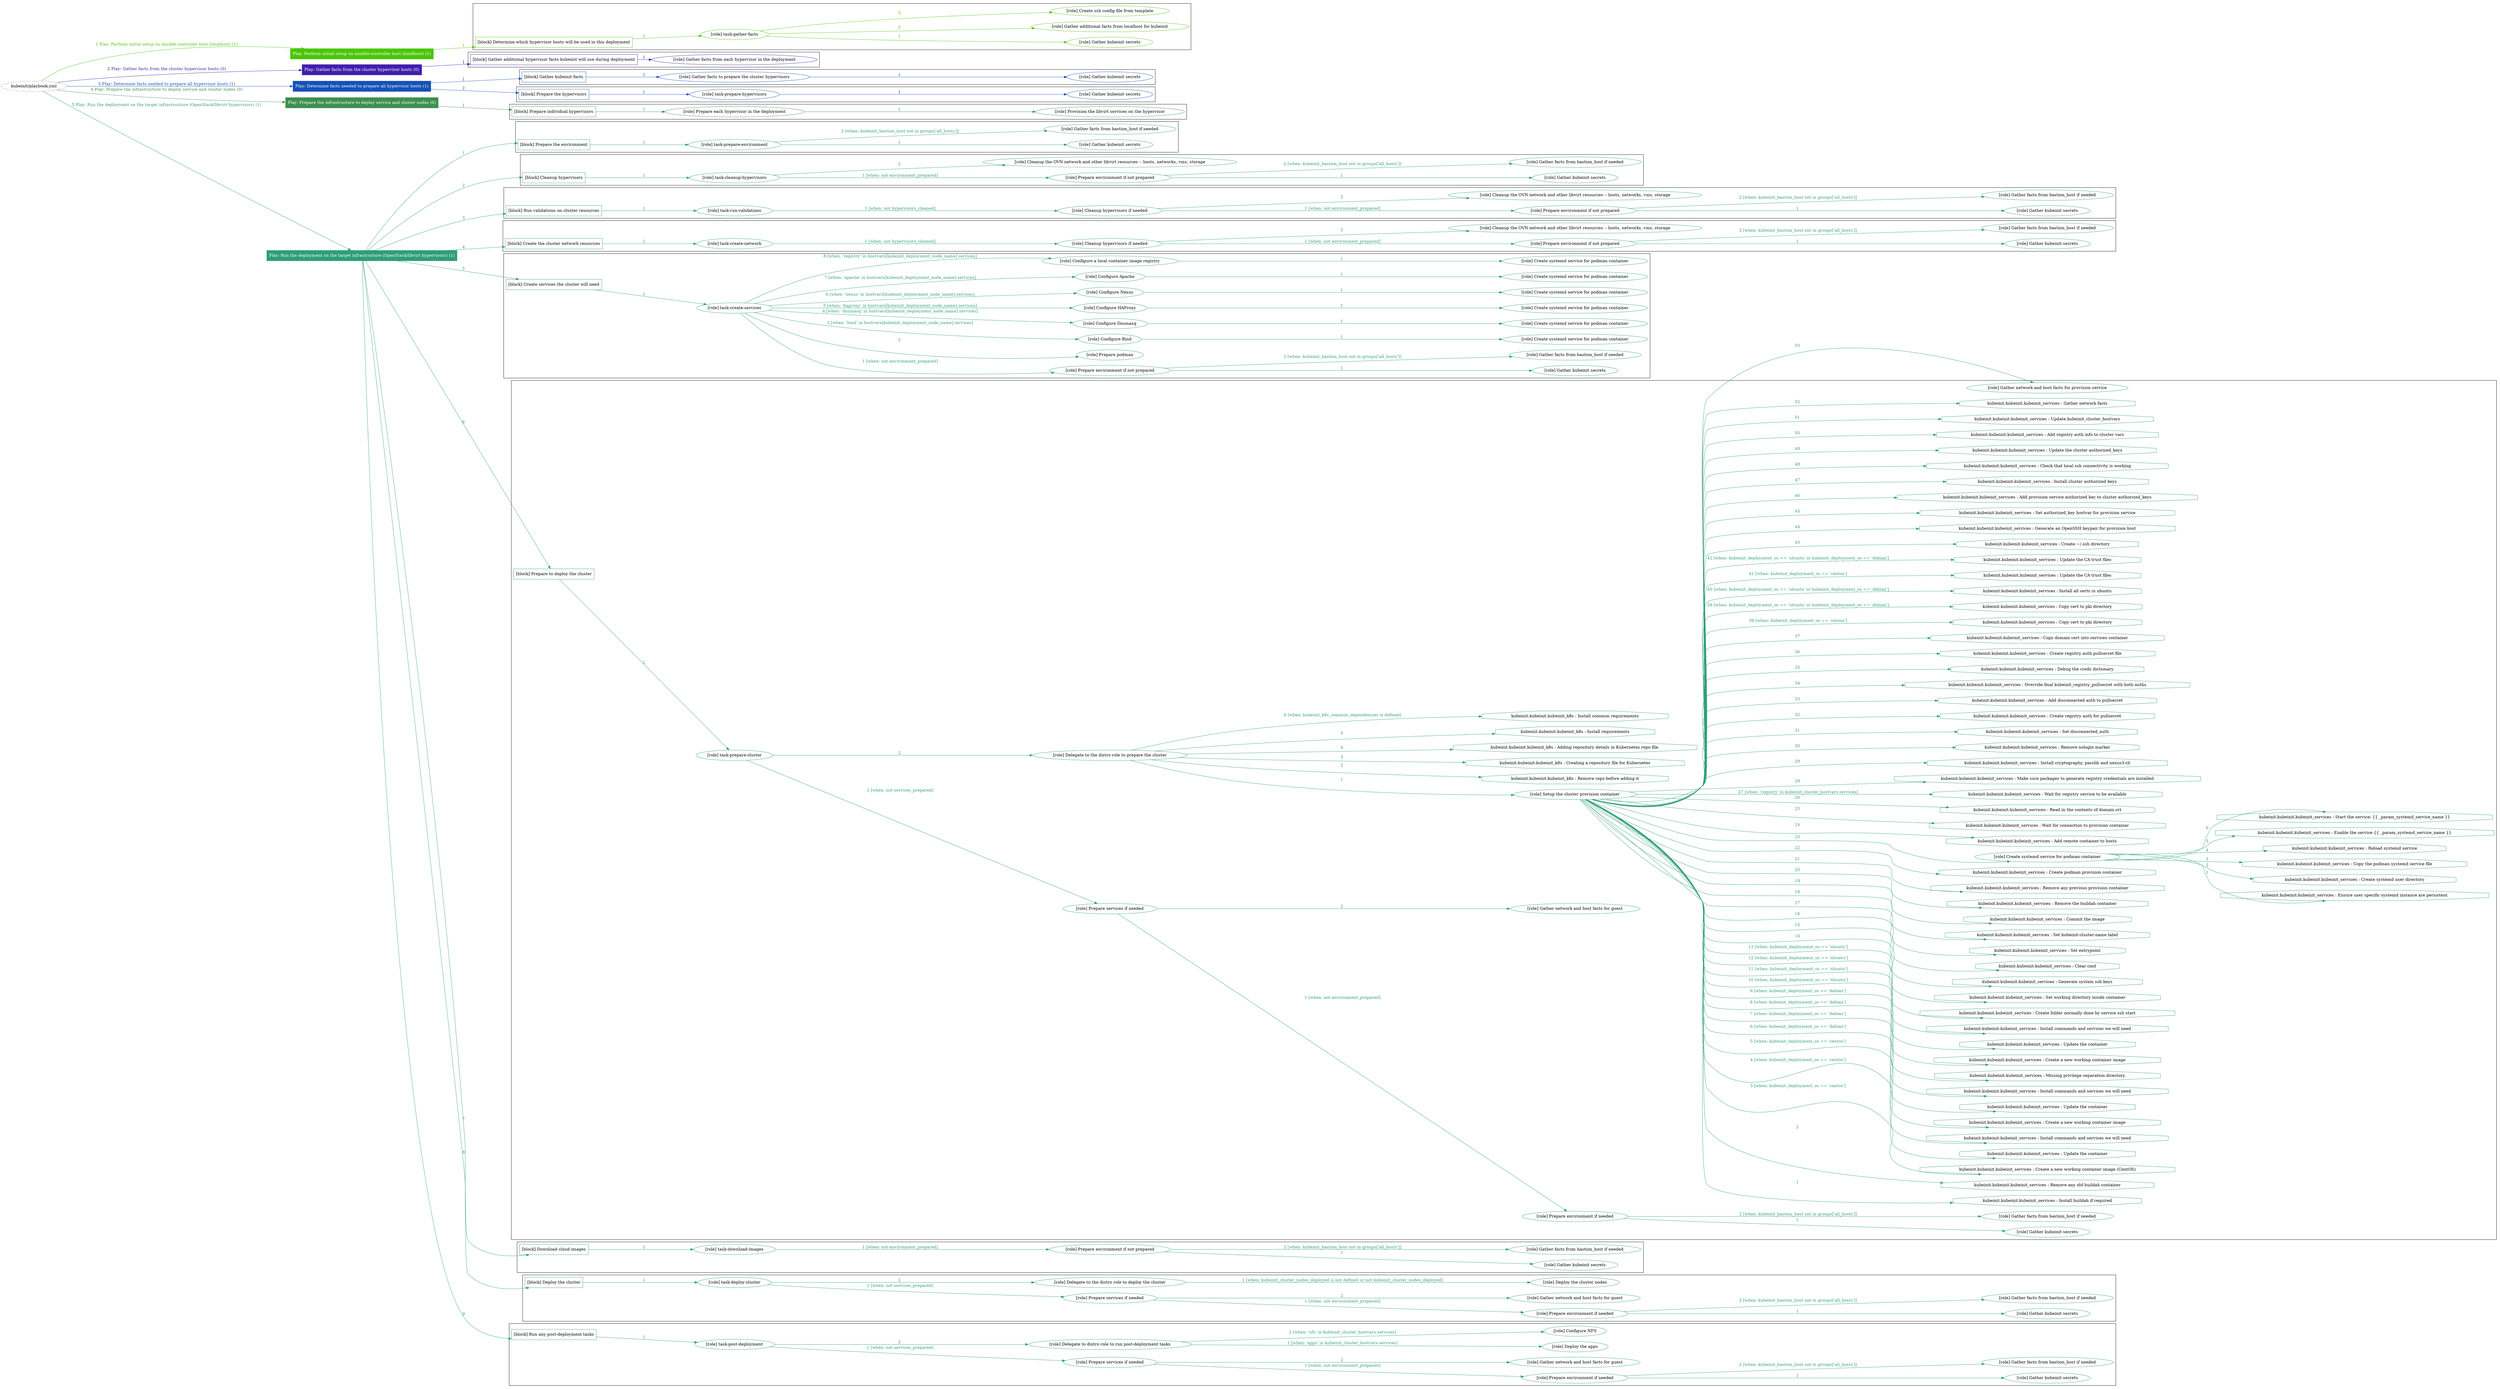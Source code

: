 digraph {
	graph [concentrate=true ordering=in rankdir=LR ratio=fill]
	edge [esep=5 sep=10]
	"kubeinit/playbook.yml" [URL="/home/runner/work/kubeinit/kubeinit/kubeinit/playbook.yml" id=playbook_839de491 style=dotted]
	"kubeinit/playbook.yml" -> play_d153305d [label="1 Play: Perform initial setup on ansible-controller host (localhost) (1)" color="#49c606" fontcolor="#49c606" id=edge_play_d153305d labeltooltip="1 Play: Perform initial setup on ansible-controller host (localhost) (1)" tooltip="1 Play: Perform initial setup on ansible-controller host (localhost) (1)"]
	subgraph "Play: Perform initial setup on ansible-controller host (localhost) (1)" {
		play_d153305d [label="Play: Perform initial setup on ansible-controller host (localhost) (1)" URL="/home/runner/work/kubeinit/kubeinit/kubeinit/playbook.yml" color="#49c606" fontcolor="#ffffff" id=play_d153305d shape=box style=filled tooltip=localhost]
		play_d153305d -> block_5fb3dd14 [label=1 color="#49c606" fontcolor="#49c606" id=edge_block_5fb3dd14 labeltooltip=1 tooltip=1]
		subgraph cluster_block_5fb3dd14 {
			block_5fb3dd14 [label="[block] Determine which hypervisor hosts will be used in this deployment" URL="/home/runner/work/kubeinit/kubeinit/kubeinit/playbook.yml" color="#49c606" id=block_5fb3dd14 labeltooltip="Determine which hypervisor hosts will be used in this deployment" shape=box tooltip="Determine which hypervisor hosts will be used in this deployment"]
			block_5fb3dd14 -> role_78d26cbb [label="1 " color="#49c606" fontcolor="#49c606" id=edge_role_78d26cbb labeltooltip="1 " tooltip="1 "]
			subgraph "task-gather-facts" {
				role_78d26cbb [label="[role] task-gather-facts" URL="/home/runner/work/kubeinit/kubeinit/kubeinit/playbook.yml" color="#49c606" id=role_78d26cbb tooltip="task-gather-facts"]
				role_78d26cbb -> role_6bf02915 [label="1 " color="#49c606" fontcolor="#49c606" id=edge_role_6bf02915 labeltooltip="1 " tooltip="1 "]
				subgraph "Gather kubeinit secrets" {
					role_6bf02915 [label="[role] Gather kubeinit secrets" URL="/home/runner/.ansible/collections/ansible_collections/kubeinit/kubeinit/roles/kubeinit_prepare/tasks/build_hypervisors_group.yml" color="#49c606" id=role_6bf02915 tooltip="Gather kubeinit secrets"]
				}
				role_78d26cbb -> role_5eb9908e [label="2 " color="#49c606" fontcolor="#49c606" id=edge_role_5eb9908e labeltooltip="2 " tooltip="2 "]
				subgraph "Gather additional facts from localhost for kubeinit" {
					role_5eb9908e [label="[role] Gather additional facts from localhost for kubeinit" URL="/home/runner/.ansible/collections/ansible_collections/kubeinit/kubeinit/roles/kubeinit_prepare/tasks/build_hypervisors_group.yml" color="#49c606" id=role_5eb9908e tooltip="Gather additional facts from localhost for kubeinit"]
				}
				role_78d26cbb -> role_43911f51 [label="3 " color="#49c606" fontcolor="#49c606" id=edge_role_43911f51 labeltooltip="3 " tooltip="3 "]
				subgraph "Create ssh config file from template" {
					role_43911f51 [label="[role] Create ssh config file from template" URL="/home/runner/.ansible/collections/ansible_collections/kubeinit/kubeinit/roles/kubeinit_prepare/tasks/build_hypervisors_group.yml" color="#49c606" id=role_43911f51 tooltip="Create ssh config file from template"]
				}
			}
		}
	}
	"kubeinit/playbook.yml" -> play_fbde2c1a [label="2 Play: Gather facts from the cluster hypervisor hosts (0)" color="#401fad" fontcolor="#401fad" id=edge_play_fbde2c1a labeltooltip="2 Play: Gather facts from the cluster hypervisor hosts (0)" tooltip="2 Play: Gather facts from the cluster hypervisor hosts (0)"]
	subgraph "Play: Gather facts from the cluster hypervisor hosts (0)" {
		play_fbde2c1a [label="Play: Gather facts from the cluster hypervisor hosts (0)" URL="/home/runner/work/kubeinit/kubeinit/kubeinit/playbook.yml" color="#401fad" fontcolor="#ffffff" id=play_fbde2c1a shape=box style=filled tooltip="Play: Gather facts from the cluster hypervisor hosts (0)"]
		play_fbde2c1a -> block_ec3da427 [label=1 color="#401fad" fontcolor="#401fad" id=edge_block_ec3da427 labeltooltip=1 tooltip=1]
		subgraph cluster_block_ec3da427 {
			block_ec3da427 [label="[block] Gather additional hypervisor facts kubeinit will use during deployment" URL="/home/runner/work/kubeinit/kubeinit/kubeinit/playbook.yml" color="#401fad" id=block_ec3da427 labeltooltip="Gather additional hypervisor facts kubeinit will use during deployment" shape=box tooltip="Gather additional hypervisor facts kubeinit will use during deployment"]
			block_ec3da427 -> role_f118797c [label="1 " color="#401fad" fontcolor="#401fad" id=edge_role_f118797c labeltooltip="1 " tooltip="1 "]
			subgraph "Gather facts from each hypervisor in the deployment" {
				role_f118797c [label="[role] Gather facts from each hypervisor in the deployment" URL="/home/runner/work/kubeinit/kubeinit/kubeinit/playbook.yml" color="#401fad" id=role_f118797c tooltip="Gather facts from each hypervisor in the deployment"]
			}
		}
	}
	"kubeinit/playbook.yml" -> play_bec9d912 [label="3 Play: Determine facts needed to prepare all hypervisor hosts (1)" color="#1552b7" fontcolor="#1552b7" id=edge_play_bec9d912 labeltooltip="3 Play: Determine facts needed to prepare all hypervisor hosts (1)" tooltip="3 Play: Determine facts needed to prepare all hypervisor hosts (1)"]
	subgraph "Play: Determine facts needed to prepare all hypervisor hosts (1)" {
		play_bec9d912 [label="Play: Determine facts needed to prepare all hypervisor hosts (1)" URL="/home/runner/work/kubeinit/kubeinit/kubeinit/playbook.yml" color="#1552b7" fontcolor="#ffffff" id=play_bec9d912 shape=box style=filled tooltip=localhost]
		play_bec9d912 -> block_dc674787 [label=1 color="#1552b7" fontcolor="#1552b7" id=edge_block_dc674787 labeltooltip=1 tooltip=1]
		subgraph cluster_block_dc674787 {
			block_dc674787 [label="[block] Gather kubeinit facts" URL="/home/runner/work/kubeinit/kubeinit/kubeinit/playbook.yml" color="#1552b7" id=block_dc674787 labeltooltip="Gather kubeinit facts" shape=box tooltip="Gather kubeinit facts"]
			block_dc674787 -> role_78581cb2 [label="1 " color="#1552b7" fontcolor="#1552b7" id=edge_role_78581cb2 labeltooltip="1 " tooltip="1 "]
			subgraph "Gather facts to prepare the cluster hypervisors" {
				role_78581cb2 [label="[role] Gather facts to prepare the cluster hypervisors" URL="/home/runner/work/kubeinit/kubeinit/kubeinit/playbook.yml" color="#1552b7" id=role_78581cb2 tooltip="Gather facts to prepare the cluster hypervisors"]
				role_78581cb2 -> role_f94657c7 [label="1 " color="#1552b7" fontcolor="#1552b7" id=edge_role_f94657c7 labeltooltip="1 " tooltip="1 "]
				subgraph "Gather kubeinit secrets" {
					role_f94657c7 [label="[role] Gather kubeinit secrets" URL="/home/runner/.ansible/collections/ansible_collections/kubeinit/kubeinit/roles/kubeinit_prepare/tasks/gather_kubeinit_facts.yml" color="#1552b7" id=role_f94657c7 tooltip="Gather kubeinit secrets"]
				}
			}
		}
		play_bec9d912 -> block_dcab8c37 [label=2 color="#1552b7" fontcolor="#1552b7" id=edge_block_dcab8c37 labeltooltip=2 tooltip=2]
		subgraph cluster_block_dcab8c37 {
			block_dcab8c37 [label="[block] Prepare the hypervisors" URL="/home/runner/work/kubeinit/kubeinit/kubeinit/playbook.yml" color="#1552b7" id=block_dcab8c37 labeltooltip="Prepare the hypervisors" shape=box tooltip="Prepare the hypervisors"]
			block_dcab8c37 -> role_9a1aeb5d [label="1 " color="#1552b7" fontcolor="#1552b7" id=edge_role_9a1aeb5d labeltooltip="1 " tooltip="1 "]
			subgraph "task-prepare-hypervisors" {
				role_9a1aeb5d [label="[role] task-prepare-hypervisors" URL="/home/runner/work/kubeinit/kubeinit/kubeinit/playbook.yml" color="#1552b7" id=role_9a1aeb5d tooltip="task-prepare-hypervisors"]
				role_9a1aeb5d -> role_2af75074 [label="1 " color="#1552b7" fontcolor="#1552b7" id=edge_role_2af75074 labeltooltip="1 " tooltip="1 "]
				subgraph "Gather kubeinit secrets" {
					role_2af75074 [label="[role] Gather kubeinit secrets" URL="/home/runner/.ansible/collections/ansible_collections/kubeinit/kubeinit/roles/kubeinit_prepare/tasks/gather_kubeinit_facts.yml" color="#1552b7" id=role_2af75074 tooltip="Gather kubeinit secrets"]
				}
			}
		}
	}
	"kubeinit/playbook.yml" -> play_611249e9 [label="4 Play: Prepare the infrastructure to deploy service and cluster nodes (0)" color="#3c904d" fontcolor="#3c904d" id=edge_play_611249e9 labeltooltip="4 Play: Prepare the infrastructure to deploy service and cluster nodes (0)" tooltip="4 Play: Prepare the infrastructure to deploy service and cluster nodes (0)"]
	subgraph "Play: Prepare the infrastructure to deploy service and cluster nodes (0)" {
		play_611249e9 [label="Play: Prepare the infrastructure to deploy service and cluster nodes (0)" URL="/home/runner/work/kubeinit/kubeinit/kubeinit/playbook.yml" color="#3c904d" fontcolor="#ffffff" id=play_611249e9 shape=box style=filled tooltip="Play: Prepare the infrastructure to deploy service and cluster nodes (0)"]
		play_611249e9 -> block_6b21e64e [label=1 color="#3c904d" fontcolor="#3c904d" id=edge_block_6b21e64e labeltooltip=1 tooltip=1]
		subgraph cluster_block_6b21e64e {
			block_6b21e64e [label="[block] Prepare individual hypervisors" URL="/home/runner/work/kubeinit/kubeinit/kubeinit/playbook.yml" color="#3c904d" id=block_6b21e64e labeltooltip="Prepare individual hypervisors" shape=box tooltip="Prepare individual hypervisors"]
			block_6b21e64e -> role_c29b09a7 [label="1 " color="#3c904d" fontcolor="#3c904d" id=edge_role_c29b09a7 labeltooltip="1 " tooltip="1 "]
			subgraph "Prepare each hypervisor in the deployment" {
				role_c29b09a7 [label="[role] Prepare each hypervisor in the deployment" URL="/home/runner/work/kubeinit/kubeinit/kubeinit/playbook.yml" color="#3c904d" id=role_c29b09a7 tooltip="Prepare each hypervisor in the deployment"]
				role_c29b09a7 -> role_0db82e1e [label="1 " color="#3c904d" fontcolor="#3c904d" id=edge_role_0db82e1e labeltooltip="1 " tooltip="1 "]
				subgraph "Provision the libvirt services on the hypervisor" {
					role_0db82e1e [label="[role] Provision the libvirt services on the hypervisor" URL="/home/runner/.ansible/collections/ansible_collections/kubeinit/kubeinit/roles/kubeinit_prepare/tasks/prepare_hypervisor.yml" color="#3c904d" id=role_0db82e1e tooltip="Provision the libvirt services on the hypervisor"]
				}
			}
		}
	}
	"kubeinit/playbook.yml" -> play_71c10e91 [label="5 Play: Run the deployment on the target infrastructure (OpenStack/libvirt hypervisors) (1)" color="#2e9e78" fontcolor="#2e9e78" id=edge_play_71c10e91 labeltooltip="5 Play: Run the deployment on the target infrastructure (OpenStack/libvirt hypervisors) (1)" tooltip="5 Play: Run the deployment on the target infrastructure (OpenStack/libvirt hypervisors) (1)"]
	subgraph "Play: Run the deployment on the target infrastructure (OpenStack/libvirt hypervisors) (1)" {
		play_71c10e91 [label="Play: Run the deployment on the target infrastructure (OpenStack/libvirt hypervisors) (1)" URL="/home/runner/work/kubeinit/kubeinit/kubeinit/playbook.yml" color="#2e9e78" fontcolor="#ffffff" id=play_71c10e91 shape=box style=filled tooltip=localhost]
		play_71c10e91 -> block_dd84671d [label=1 color="#2e9e78" fontcolor="#2e9e78" id=edge_block_dd84671d labeltooltip=1 tooltip=1]
		subgraph cluster_block_dd84671d {
			block_dd84671d [label="[block] Prepare the environment" URL="/home/runner/work/kubeinit/kubeinit/kubeinit/playbook.yml" color="#2e9e78" id=block_dd84671d labeltooltip="Prepare the environment" shape=box tooltip="Prepare the environment"]
			block_dd84671d -> role_5701dee9 [label="1 " color="#2e9e78" fontcolor="#2e9e78" id=edge_role_5701dee9 labeltooltip="1 " tooltip="1 "]
			subgraph "task-prepare-environment" {
				role_5701dee9 [label="[role] task-prepare-environment" URL="/home/runner/work/kubeinit/kubeinit/kubeinit/playbook.yml" color="#2e9e78" id=role_5701dee9 tooltip="task-prepare-environment"]
				role_5701dee9 -> role_08e5d2d9 [label="1 " color="#2e9e78" fontcolor="#2e9e78" id=edge_role_08e5d2d9 labeltooltip="1 " tooltip="1 "]
				subgraph "Gather kubeinit secrets" {
					role_08e5d2d9 [label="[role] Gather kubeinit secrets" URL="/home/runner/.ansible/collections/ansible_collections/kubeinit/kubeinit/roles/kubeinit_prepare/tasks/gather_kubeinit_facts.yml" color="#2e9e78" id=role_08e5d2d9 tooltip="Gather kubeinit secrets"]
				}
				role_5701dee9 -> role_787dcd00 [label="2 [when: kubeinit_bastion_host not in groups['all_hosts']]" color="#2e9e78" fontcolor="#2e9e78" id=edge_role_787dcd00 labeltooltip="2 [when: kubeinit_bastion_host not in groups['all_hosts']]" tooltip="2 [when: kubeinit_bastion_host not in groups['all_hosts']]"]
				subgraph "Gather facts from bastion_host if needed" {
					role_787dcd00 [label="[role] Gather facts from bastion_host if needed" URL="/home/runner/.ansible/collections/ansible_collections/kubeinit/kubeinit/roles/kubeinit_prepare/tasks/main.yml" color="#2e9e78" id=role_787dcd00 tooltip="Gather facts from bastion_host if needed"]
				}
			}
		}
		play_71c10e91 -> block_8c2c0d06 [label=2 color="#2e9e78" fontcolor="#2e9e78" id=edge_block_8c2c0d06 labeltooltip=2 tooltip=2]
		subgraph cluster_block_8c2c0d06 {
			block_8c2c0d06 [label="[block] Cleanup hypervisors" URL="/home/runner/work/kubeinit/kubeinit/kubeinit/playbook.yml" color="#2e9e78" id=block_8c2c0d06 labeltooltip="Cleanup hypervisors" shape=box tooltip="Cleanup hypervisors"]
			block_8c2c0d06 -> role_1b77f764 [label="1 " color="#2e9e78" fontcolor="#2e9e78" id=edge_role_1b77f764 labeltooltip="1 " tooltip="1 "]
			subgraph "task-cleanup-hypervisors" {
				role_1b77f764 [label="[role] task-cleanup-hypervisors" URL="/home/runner/work/kubeinit/kubeinit/kubeinit/playbook.yml" color="#2e9e78" id=role_1b77f764 tooltip="task-cleanup-hypervisors"]
				role_1b77f764 -> role_46362288 [label="1 [when: not environment_prepared]" color="#2e9e78" fontcolor="#2e9e78" id=edge_role_46362288 labeltooltip="1 [when: not environment_prepared]" tooltip="1 [when: not environment_prepared]"]
				subgraph "Prepare environment if not prepared" {
					role_46362288 [label="[role] Prepare environment if not prepared" URL="/home/runner/.ansible/collections/ansible_collections/kubeinit/kubeinit/roles/kubeinit_libvirt/tasks/cleanup_hypervisors.yml" color="#2e9e78" id=role_46362288 tooltip="Prepare environment if not prepared"]
					role_46362288 -> role_3dd6f588 [label="1 " color="#2e9e78" fontcolor="#2e9e78" id=edge_role_3dd6f588 labeltooltip="1 " tooltip="1 "]
					subgraph "Gather kubeinit secrets" {
						role_3dd6f588 [label="[role] Gather kubeinit secrets" URL="/home/runner/.ansible/collections/ansible_collections/kubeinit/kubeinit/roles/kubeinit_prepare/tasks/gather_kubeinit_facts.yml" color="#2e9e78" id=role_3dd6f588 tooltip="Gather kubeinit secrets"]
					}
					role_46362288 -> role_a0de7931 [label="2 [when: kubeinit_bastion_host not in groups['all_hosts']]" color="#2e9e78" fontcolor="#2e9e78" id=edge_role_a0de7931 labeltooltip="2 [when: kubeinit_bastion_host not in groups['all_hosts']]" tooltip="2 [when: kubeinit_bastion_host not in groups['all_hosts']]"]
					subgraph "Gather facts from bastion_host if needed" {
						role_a0de7931 [label="[role] Gather facts from bastion_host if needed" URL="/home/runner/.ansible/collections/ansible_collections/kubeinit/kubeinit/roles/kubeinit_prepare/tasks/main.yml" color="#2e9e78" id=role_a0de7931 tooltip="Gather facts from bastion_host if needed"]
					}
				}
				role_1b77f764 -> role_1bfb174d [label="2 " color="#2e9e78" fontcolor="#2e9e78" id=edge_role_1bfb174d labeltooltip="2 " tooltip="2 "]
				subgraph "Cleanup the OVN network and other libvirt resources -- hosts, networks, vms, storage" {
					role_1bfb174d [label="[role] Cleanup the OVN network and other libvirt resources -- hosts, networks, vms, storage" URL="/home/runner/.ansible/collections/ansible_collections/kubeinit/kubeinit/roles/kubeinit_libvirt/tasks/cleanup_hypervisors.yml" color="#2e9e78" id=role_1bfb174d tooltip="Cleanup the OVN network and other libvirt resources -- hosts, networks, vms, storage"]
				}
			}
		}
		play_71c10e91 -> block_23b274ee [label=3 color="#2e9e78" fontcolor="#2e9e78" id=edge_block_23b274ee labeltooltip=3 tooltip=3]
		subgraph cluster_block_23b274ee {
			block_23b274ee [label="[block] Run validations on cluster resources" URL="/home/runner/work/kubeinit/kubeinit/kubeinit/playbook.yml" color="#2e9e78" id=block_23b274ee labeltooltip="Run validations on cluster resources" shape=box tooltip="Run validations on cluster resources"]
			block_23b274ee -> role_e098f60a [label="1 " color="#2e9e78" fontcolor="#2e9e78" id=edge_role_e098f60a labeltooltip="1 " tooltip="1 "]
			subgraph "task-run-validations" {
				role_e098f60a [label="[role] task-run-validations" URL="/home/runner/work/kubeinit/kubeinit/kubeinit/playbook.yml" color="#2e9e78" id=role_e098f60a tooltip="task-run-validations"]
				role_e098f60a -> role_cef4f717 [label="1 [when: not hypervisors_cleaned]" color="#2e9e78" fontcolor="#2e9e78" id=edge_role_cef4f717 labeltooltip="1 [when: not hypervisors_cleaned]" tooltip="1 [when: not hypervisors_cleaned]"]
				subgraph "Cleanup hypervisors if needed" {
					role_cef4f717 [label="[role] Cleanup hypervisors if needed" URL="/home/runner/.ansible/collections/ansible_collections/kubeinit/kubeinit/roles/kubeinit_validations/tasks/main.yml" color="#2e9e78" id=role_cef4f717 tooltip="Cleanup hypervisors if needed"]
					role_cef4f717 -> role_f935bca7 [label="1 [when: not environment_prepared]" color="#2e9e78" fontcolor="#2e9e78" id=edge_role_f935bca7 labeltooltip="1 [when: not environment_prepared]" tooltip="1 [when: not environment_prepared]"]
					subgraph "Prepare environment if not prepared" {
						role_f935bca7 [label="[role] Prepare environment if not prepared" URL="/home/runner/.ansible/collections/ansible_collections/kubeinit/kubeinit/roles/kubeinit_libvirt/tasks/cleanup_hypervisors.yml" color="#2e9e78" id=role_f935bca7 tooltip="Prepare environment if not prepared"]
						role_f935bca7 -> role_5657363c [label="1 " color="#2e9e78" fontcolor="#2e9e78" id=edge_role_5657363c labeltooltip="1 " tooltip="1 "]
						subgraph "Gather kubeinit secrets" {
							role_5657363c [label="[role] Gather kubeinit secrets" URL="/home/runner/.ansible/collections/ansible_collections/kubeinit/kubeinit/roles/kubeinit_prepare/tasks/gather_kubeinit_facts.yml" color="#2e9e78" id=role_5657363c tooltip="Gather kubeinit secrets"]
						}
						role_f935bca7 -> role_abc2f8cf [label="2 [when: kubeinit_bastion_host not in groups['all_hosts']]" color="#2e9e78" fontcolor="#2e9e78" id=edge_role_abc2f8cf labeltooltip="2 [when: kubeinit_bastion_host not in groups['all_hosts']]" tooltip="2 [when: kubeinit_bastion_host not in groups['all_hosts']]"]
						subgraph "Gather facts from bastion_host if needed" {
							role_abc2f8cf [label="[role] Gather facts from bastion_host if needed" URL="/home/runner/.ansible/collections/ansible_collections/kubeinit/kubeinit/roles/kubeinit_prepare/tasks/main.yml" color="#2e9e78" id=role_abc2f8cf tooltip="Gather facts from bastion_host if needed"]
						}
					}
					role_cef4f717 -> role_c67683d9 [label="2 " color="#2e9e78" fontcolor="#2e9e78" id=edge_role_c67683d9 labeltooltip="2 " tooltip="2 "]
					subgraph "Cleanup the OVN network and other libvirt resources -- hosts, networks, vms, storage" {
						role_c67683d9 [label="[role] Cleanup the OVN network and other libvirt resources -- hosts, networks, vms, storage" URL="/home/runner/.ansible/collections/ansible_collections/kubeinit/kubeinit/roles/kubeinit_libvirt/tasks/cleanup_hypervisors.yml" color="#2e9e78" id=role_c67683d9 tooltip="Cleanup the OVN network and other libvirt resources -- hosts, networks, vms, storage"]
					}
				}
			}
		}
		play_71c10e91 -> block_2ca78463 [label=4 color="#2e9e78" fontcolor="#2e9e78" id=edge_block_2ca78463 labeltooltip=4 tooltip=4]
		subgraph cluster_block_2ca78463 {
			block_2ca78463 [label="[block] Create the cluster network resources" URL="/home/runner/work/kubeinit/kubeinit/kubeinit/playbook.yml" color="#2e9e78" id=block_2ca78463 labeltooltip="Create the cluster network resources" shape=box tooltip="Create the cluster network resources"]
			block_2ca78463 -> role_ca712c03 [label="1 " color="#2e9e78" fontcolor="#2e9e78" id=edge_role_ca712c03 labeltooltip="1 " tooltip="1 "]
			subgraph "task-create-network" {
				role_ca712c03 [label="[role] task-create-network" URL="/home/runner/work/kubeinit/kubeinit/kubeinit/playbook.yml" color="#2e9e78" id=role_ca712c03 tooltip="task-create-network"]
				role_ca712c03 -> role_e4a57778 [label="1 [when: not hypervisors_cleaned]" color="#2e9e78" fontcolor="#2e9e78" id=edge_role_e4a57778 labeltooltip="1 [when: not hypervisors_cleaned]" tooltip="1 [when: not hypervisors_cleaned]"]
				subgraph "Cleanup hypervisors if needed" {
					role_e4a57778 [label="[role] Cleanup hypervisors if needed" URL="/home/runner/.ansible/collections/ansible_collections/kubeinit/kubeinit/roles/kubeinit_libvirt/tasks/create_network.yml" color="#2e9e78" id=role_e4a57778 tooltip="Cleanup hypervisors if needed"]
					role_e4a57778 -> role_30b6b230 [label="1 [when: not environment_prepared]" color="#2e9e78" fontcolor="#2e9e78" id=edge_role_30b6b230 labeltooltip="1 [when: not environment_prepared]" tooltip="1 [when: not environment_prepared]"]
					subgraph "Prepare environment if not prepared" {
						role_30b6b230 [label="[role] Prepare environment if not prepared" URL="/home/runner/.ansible/collections/ansible_collections/kubeinit/kubeinit/roles/kubeinit_libvirt/tasks/cleanup_hypervisors.yml" color="#2e9e78" id=role_30b6b230 tooltip="Prepare environment if not prepared"]
						role_30b6b230 -> role_2b297a20 [label="1 " color="#2e9e78" fontcolor="#2e9e78" id=edge_role_2b297a20 labeltooltip="1 " tooltip="1 "]
						subgraph "Gather kubeinit secrets" {
							role_2b297a20 [label="[role] Gather kubeinit secrets" URL="/home/runner/.ansible/collections/ansible_collections/kubeinit/kubeinit/roles/kubeinit_prepare/tasks/gather_kubeinit_facts.yml" color="#2e9e78" id=role_2b297a20 tooltip="Gather kubeinit secrets"]
						}
						role_30b6b230 -> role_95264d3d [label="2 [when: kubeinit_bastion_host not in groups['all_hosts']]" color="#2e9e78" fontcolor="#2e9e78" id=edge_role_95264d3d labeltooltip="2 [when: kubeinit_bastion_host not in groups['all_hosts']]" tooltip="2 [when: kubeinit_bastion_host not in groups['all_hosts']]"]
						subgraph "Gather facts from bastion_host if needed" {
							role_95264d3d [label="[role] Gather facts from bastion_host if needed" URL="/home/runner/.ansible/collections/ansible_collections/kubeinit/kubeinit/roles/kubeinit_prepare/tasks/main.yml" color="#2e9e78" id=role_95264d3d tooltip="Gather facts from bastion_host if needed"]
						}
					}
					role_e4a57778 -> role_cf100574 [label="2 " color="#2e9e78" fontcolor="#2e9e78" id=edge_role_cf100574 labeltooltip="2 " tooltip="2 "]
					subgraph "Cleanup the OVN network and other libvirt resources -- hosts, networks, vms, storage" {
						role_cf100574 [label="[role] Cleanup the OVN network and other libvirt resources -- hosts, networks, vms, storage" URL="/home/runner/.ansible/collections/ansible_collections/kubeinit/kubeinit/roles/kubeinit_libvirt/tasks/cleanup_hypervisors.yml" color="#2e9e78" id=role_cf100574 tooltip="Cleanup the OVN network and other libvirt resources -- hosts, networks, vms, storage"]
					}
				}
			}
		}
		play_71c10e91 -> block_9b8485e6 [label=5 color="#2e9e78" fontcolor="#2e9e78" id=edge_block_9b8485e6 labeltooltip=5 tooltip=5]
		subgraph cluster_block_9b8485e6 {
			block_9b8485e6 [label="[block] Create services the cluster will need" URL="/home/runner/work/kubeinit/kubeinit/kubeinit/playbook.yml" color="#2e9e78" id=block_9b8485e6 labeltooltip="Create services the cluster will need" shape=box tooltip="Create services the cluster will need"]
			block_9b8485e6 -> role_e3d5b32f [label="1 " color="#2e9e78" fontcolor="#2e9e78" id=edge_role_e3d5b32f labeltooltip="1 " tooltip="1 "]
			subgraph "task-create-services" {
				role_e3d5b32f [label="[role] task-create-services" URL="/home/runner/work/kubeinit/kubeinit/kubeinit/playbook.yml" color="#2e9e78" id=role_e3d5b32f tooltip="task-create-services"]
				role_e3d5b32f -> role_4c15429e [label="1 [when: not environment_prepared]" color="#2e9e78" fontcolor="#2e9e78" id=edge_role_4c15429e labeltooltip="1 [when: not environment_prepared]" tooltip="1 [when: not environment_prepared]"]
				subgraph "Prepare environment if not prepared" {
					role_4c15429e [label="[role] Prepare environment if not prepared" URL="/home/runner/.ansible/collections/ansible_collections/kubeinit/kubeinit/roles/kubeinit_services/tasks/main.yml" color="#2e9e78" id=role_4c15429e tooltip="Prepare environment if not prepared"]
					role_4c15429e -> role_1ffa7230 [label="1 " color="#2e9e78" fontcolor="#2e9e78" id=edge_role_1ffa7230 labeltooltip="1 " tooltip="1 "]
					subgraph "Gather kubeinit secrets" {
						role_1ffa7230 [label="[role] Gather kubeinit secrets" URL="/home/runner/.ansible/collections/ansible_collections/kubeinit/kubeinit/roles/kubeinit_prepare/tasks/gather_kubeinit_facts.yml" color="#2e9e78" id=role_1ffa7230 tooltip="Gather kubeinit secrets"]
					}
					role_4c15429e -> role_54b8ac2c [label="2 [when: kubeinit_bastion_host not in groups['all_hosts']]" color="#2e9e78" fontcolor="#2e9e78" id=edge_role_54b8ac2c labeltooltip="2 [when: kubeinit_bastion_host not in groups['all_hosts']]" tooltip="2 [when: kubeinit_bastion_host not in groups['all_hosts']]"]
					subgraph "Gather facts from bastion_host if needed" {
						role_54b8ac2c [label="[role] Gather facts from bastion_host if needed" URL="/home/runner/.ansible/collections/ansible_collections/kubeinit/kubeinit/roles/kubeinit_prepare/tasks/main.yml" color="#2e9e78" id=role_54b8ac2c tooltip="Gather facts from bastion_host if needed"]
					}
				}
				role_e3d5b32f -> role_6a1b33c0 [label="2 " color="#2e9e78" fontcolor="#2e9e78" id=edge_role_6a1b33c0 labeltooltip="2 " tooltip="2 "]
				subgraph "Prepare podman" {
					role_6a1b33c0 [label="[role] Prepare podman" URL="/home/runner/.ansible/collections/ansible_collections/kubeinit/kubeinit/roles/kubeinit_services/tasks/00_create_service_pod.yml" color="#2e9e78" id=role_6a1b33c0 tooltip="Prepare podman"]
				}
				role_e3d5b32f -> role_9c6296de [label="3 [when: 'bind' in hostvars[kubeinit_deployment_node_name].services]" color="#2e9e78" fontcolor="#2e9e78" id=edge_role_9c6296de labeltooltip="3 [when: 'bind' in hostvars[kubeinit_deployment_node_name].services]" tooltip="3 [when: 'bind' in hostvars[kubeinit_deployment_node_name].services]"]
				subgraph "Configure Bind" {
					role_9c6296de [label="[role] Configure Bind" URL="/home/runner/.ansible/collections/ansible_collections/kubeinit/kubeinit/roles/kubeinit_services/tasks/start_services_containers.yml" color="#2e9e78" id=role_9c6296de tooltip="Configure Bind"]
					role_9c6296de -> role_d9a1d86a [label="1 " color="#2e9e78" fontcolor="#2e9e78" id=edge_role_d9a1d86a labeltooltip="1 " tooltip="1 "]
					subgraph "Create systemd service for podman container" {
						role_d9a1d86a [label="[role] Create systemd service for podman container" URL="/home/runner/.ansible/collections/ansible_collections/kubeinit/kubeinit/roles/kubeinit_bind/tasks/main.yml" color="#2e9e78" id=role_d9a1d86a tooltip="Create systemd service for podman container"]
					}
				}
				role_e3d5b32f -> role_33bdc7ad [label="4 [when: 'dnsmasq' in hostvars[kubeinit_deployment_node_name].services]" color="#2e9e78" fontcolor="#2e9e78" id=edge_role_33bdc7ad labeltooltip="4 [when: 'dnsmasq' in hostvars[kubeinit_deployment_node_name].services]" tooltip="4 [when: 'dnsmasq' in hostvars[kubeinit_deployment_node_name].services]"]
				subgraph "Configure Dnsmasq" {
					role_33bdc7ad [label="[role] Configure Dnsmasq" URL="/home/runner/.ansible/collections/ansible_collections/kubeinit/kubeinit/roles/kubeinit_services/tasks/start_services_containers.yml" color="#2e9e78" id=role_33bdc7ad tooltip="Configure Dnsmasq"]
					role_33bdc7ad -> role_92629b85 [label="1 " color="#2e9e78" fontcolor="#2e9e78" id=edge_role_92629b85 labeltooltip="1 " tooltip="1 "]
					subgraph "Create systemd service for podman container" {
						role_92629b85 [label="[role] Create systemd service for podman container" URL="/home/runner/.ansible/collections/ansible_collections/kubeinit/kubeinit/roles/kubeinit_dnsmasq/tasks/main.yml" color="#2e9e78" id=role_92629b85 tooltip="Create systemd service for podman container"]
					}
				}
				role_e3d5b32f -> role_b1c72795 [label="5 [when: 'haproxy' in hostvars[kubeinit_deployment_node_name].services]" color="#2e9e78" fontcolor="#2e9e78" id=edge_role_b1c72795 labeltooltip="5 [when: 'haproxy' in hostvars[kubeinit_deployment_node_name].services]" tooltip="5 [when: 'haproxy' in hostvars[kubeinit_deployment_node_name].services]"]
				subgraph "Configure HAProxy" {
					role_b1c72795 [label="[role] Configure HAProxy" URL="/home/runner/.ansible/collections/ansible_collections/kubeinit/kubeinit/roles/kubeinit_services/tasks/start_services_containers.yml" color="#2e9e78" id=role_b1c72795 tooltip="Configure HAProxy"]
					role_b1c72795 -> role_94736da0 [label="1 " color="#2e9e78" fontcolor="#2e9e78" id=edge_role_94736da0 labeltooltip="1 " tooltip="1 "]
					subgraph "Create systemd service for podman container" {
						role_94736da0 [label="[role] Create systemd service for podman container" URL="/home/runner/.ansible/collections/ansible_collections/kubeinit/kubeinit/roles/kubeinit_haproxy/tasks/main.yml" color="#2e9e78" id=role_94736da0 tooltip="Create systemd service for podman container"]
					}
				}
				role_e3d5b32f -> role_73248dd8 [label="6 [when: 'nexus' in hostvars[kubeinit_deployment_node_name].services]" color="#2e9e78" fontcolor="#2e9e78" id=edge_role_73248dd8 labeltooltip="6 [when: 'nexus' in hostvars[kubeinit_deployment_node_name].services]" tooltip="6 [when: 'nexus' in hostvars[kubeinit_deployment_node_name].services]"]
				subgraph "Configure Nexus" {
					role_73248dd8 [label="[role] Configure Nexus" URL="/home/runner/.ansible/collections/ansible_collections/kubeinit/kubeinit/roles/kubeinit_services/tasks/start_services_containers.yml" color="#2e9e78" id=role_73248dd8 tooltip="Configure Nexus"]
					role_73248dd8 -> role_c33c94ab [label="1 " color="#2e9e78" fontcolor="#2e9e78" id=edge_role_c33c94ab labeltooltip="1 " tooltip="1 "]
					subgraph "Create systemd service for podman container" {
						role_c33c94ab [label="[role] Create systemd service for podman container" URL="/home/runner/.ansible/collections/ansible_collections/kubeinit/kubeinit/roles/kubeinit_nexus/tasks/main.yml" color="#2e9e78" id=role_c33c94ab tooltip="Create systemd service for podman container"]
					}
				}
				role_e3d5b32f -> role_9388d7a5 [label="7 [when: 'apache' in hostvars[kubeinit_deployment_node_name].services]" color="#2e9e78" fontcolor="#2e9e78" id=edge_role_9388d7a5 labeltooltip="7 [when: 'apache' in hostvars[kubeinit_deployment_node_name].services]" tooltip="7 [when: 'apache' in hostvars[kubeinit_deployment_node_name].services]"]
				subgraph "Configure Apache" {
					role_9388d7a5 [label="[role] Configure Apache" URL="/home/runner/.ansible/collections/ansible_collections/kubeinit/kubeinit/roles/kubeinit_services/tasks/start_services_containers.yml" color="#2e9e78" id=role_9388d7a5 tooltip="Configure Apache"]
					role_9388d7a5 -> role_a1556992 [label="1 " color="#2e9e78" fontcolor="#2e9e78" id=edge_role_a1556992 labeltooltip="1 " tooltip="1 "]
					subgraph "Create systemd service for podman container" {
						role_a1556992 [label="[role] Create systemd service for podman container" URL="/home/runner/.ansible/collections/ansible_collections/kubeinit/kubeinit/roles/kubeinit_apache/tasks/main.yml" color="#2e9e78" id=role_a1556992 tooltip="Create systemd service for podman container"]
					}
				}
				role_e3d5b32f -> role_029f6f46 [label="8 [when: 'registry' in hostvars[kubeinit_deployment_node_name].services]" color="#2e9e78" fontcolor="#2e9e78" id=edge_role_029f6f46 labeltooltip="8 [when: 'registry' in hostvars[kubeinit_deployment_node_name].services]" tooltip="8 [when: 'registry' in hostvars[kubeinit_deployment_node_name].services]"]
				subgraph "Configure a local container image registry" {
					role_029f6f46 [label="[role] Configure a local container image registry" URL="/home/runner/.ansible/collections/ansible_collections/kubeinit/kubeinit/roles/kubeinit_services/tasks/start_services_containers.yml" color="#2e9e78" id=role_029f6f46 tooltip="Configure a local container image registry"]
					role_029f6f46 -> role_ba78b54b [label="1 " color="#2e9e78" fontcolor="#2e9e78" id=edge_role_ba78b54b labeltooltip="1 " tooltip="1 "]
					subgraph "Create systemd service for podman container" {
						role_ba78b54b [label="[role] Create systemd service for podman container" URL="/home/runner/.ansible/collections/ansible_collections/kubeinit/kubeinit/roles/kubeinit_registry/tasks/main.yml" color="#2e9e78" id=role_ba78b54b tooltip="Create systemd service for podman container"]
					}
				}
			}
		}
		play_71c10e91 -> block_efcc59f0 [label=6 color="#2e9e78" fontcolor="#2e9e78" id=edge_block_efcc59f0 labeltooltip=6 tooltip=6]
		subgraph cluster_block_efcc59f0 {
			block_efcc59f0 [label="[block] Prepare to deploy the cluster" URL="/home/runner/work/kubeinit/kubeinit/kubeinit/playbook.yml" color="#2e9e78" id=block_efcc59f0 labeltooltip="Prepare to deploy the cluster" shape=box tooltip="Prepare to deploy the cluster"]
			block_efcc59f0 -> role_41275c73 [label="1 " color="#2e9e78" fontcolor="#2e9e78" id=edge_role_41275c73 labeltooltip="1 " tooltip="1 "]
			subgraph "task-prepare-cluster" {
				role_41275c73 [label="[role] task-prepare-cluster" URL="/home/runner/work/kubeinit/kubeinit/kubeinit/playbook.yml" color="#2e9e78" id=role_41275c73 tooltip="task-prepare-cluster"]
				role_41275c73 -> role_6af391d7 [label="1 [when: not services_prepared]" color="#2e9e78" fontcolor="#2e9e78" id=edge_role_6af391d7 labeltooltip="1 [when: not services_prepared]" tooltip="1 [when: not services_prepared]"]
				subgraph "Prepare services if needed" {
					role_6af391d7 [label="[role] Prepare services if needed" URL="/home/runner/.ansible/collections/ansible_collections/kubeinit/kubeinit/roles/kubeinit_prepare/tasks/prepare_cluster.yml" color="#2e9e78" id=role_6af391d7 tooltip="Prepare services if needed"]
					role_6af391d7 -> role_4db57411 [label="1 [when: not environment_prepared]" color="#2e9e78" fontcolor="#2e9e78" id=edge_role_4db57411 labeltooltip="1 [when: not environment_prepared]" tooltip="1 [when: not environment_prepared]"]
					subgraph "Prepare environment if needed" {
						role_4db57411 [label="[role] Prepare environment if needed" URL="/home/runner/.ansible/collections/ansible_collections/kubeinit/kubeinit/roles/kubeinit_services/tasks/prepare_services.yml" color="#2e9e78" id=role_4db57411 tooltip="Prepare environment if needed"]
						role_4db57411 -> role_0b920583 [label="1 " color="#2e9e78" fontcolor="#2e9e78" id=edge_role_0b920583 labeltooltip="1 " tooltip="1 "]
						subgraph "Gather kubeinit secrets" {
							role_0b920583 [label="[role] Gather kubeinit secrets" URL="/home/runner/.ansible/collections/ansible_collections/kubeinit/kubeinit/roles/kubeinit_prepare/tasks/gather_kubeinit_facts.yml" color="#2e9e78" id=role_0b920583 tooltip="Gather kubeinit secrets"]
						}
						role_4db57411 -> role_abdebacd [label="2 [when: kubeinit_bastion_host not in groups['all_hosts']]" color="#2e9e78" fontcolor="#2e9e78" id=edge_role_abdebacd labeltooltip="2 [when: kubeinit_bastion_host not in groups['all_hosts']]" tooltip="2 [when: kubeinit_bastion_host not in groups['all_hosts']]"]
						subgraph "Gather facts from bastion_host if needed" {
							role_abdebacd [label="[role] Gather facts from bastion_host if needed" URL="/home/runner/.ansible/collections/ansible_collections/kubeinit/kubeinit/roles/kubeinit_prepare/tasks/main.yml" color="#2e9e78" id=role_abdebacd tooltip="Gather facts from bastion_host if needed"]
						}
					}
					role_6af391d7 -> role_f286884c [label="2 " color="#2e9e78" fontcolor="#2e9e78" id=edge_role_f286884c labeltooltip="2 " tooltip="2 "]
					subgraph "Gather network and host facts for guest" {
						role_f286884c [label="[role] Gather network and host facts for guest" URL="/home/runner/.ansible/collections/ansible_collections/kubeinit/kubeinit/roles/kubeinit_services/tasks/prepare_services.yml" color="#2e9e78" id=role_f286884c tooltip="Gather network and host facts for guest"]
					}
				}
				role_41275c73 -> role_52438bb8 [label="2 " color="#2e9e78" fontcolor="#2e9e78" id=edge_role_52438bb8 labeltooltip="2 " tooltip="2 "]
				subgraph "Delegate to the distro role to prepare the cluster" {
					role_52438bb8 [label="[role] Delegate to the distro role to prepare the cluster" URL="/home/runner/.ansible/collections/ansible_collections/kubeinit/kubeinit/roles/kubeinit_prepare/tasks/prepare_cluster.yml" color="#2e9e78" id=role_52438bb8 tooltip="Delegate to the distro role to prepare the cluster"]
					role_52438bb8 -> role_db7d0005 [label="1 " color="#2e9e78" fontcolor="#2e9e78" id=edge_role_db7d0005 labeltooltip="1 " tooltip="1 "]
					subgraph "Setup the cluster provision container" {
						role_db7d0005 [label="[role] Setup the cluster provision container" URL="/home/runner/.ansible/collections/ansible_collections/kubeinit/kubeinit/roles/kubeinit_k8s/tasks/prepare_cluster.yml" color="#2e9e78" id=role_db7d0005 tooltip="Setup the cluster provision container"]
						task_cd15286e [label="kubeinit.kubeinit.kubeinit_services : Install buildah if required" URL="/home/runner/.ansible/collections/ansible_collections/kubeinit/kubeinit/roles/kubeinit_services/tasks/create_provision_container.yml" color="#2e9e78" id=task_cd15286e shape=octagon tooltip="kubeinit.kubeinit.kubeinit_services : Install buildah if required"]
						role_db7d0005 -> task_cd15286e [label="1 " color="#2e9e78" fontcolor="#2e9e78" id=edge_task_cd15286e labeltooltip="1 " tooltip="1 "]
						task_88cae821 [label="kubeinit.kubeinit.kubeinit_services : Remove any old buildah container" URL="/home/runner/.ansible/collections/ansible_collections/kubeinit/kubeinit/roles/kubeinit_services/tasks/create_provision_container.yml" color="#2e9e78" id=task_88cae821 shape=octagon tooltip="kubeinit.kubeinit.kubeinit_services : Remove any old buildah container"]
						role_db7d0005 -> task_88cae821 [label="2 " color="#2e9e78" fontcolor="#2e9e78" id=edge_task_88cae821 labeltooltip="2 " tooltip="2 "]
						task_16b6dc95 [label="kubeinit.kubeinit.kubeinit_services : Create a new working container image (CentOS)" URL="/home/runner/.ansible/collections/ansible_collections/kubeinit/kubeinit/roles/kubeinit_services/tasks/create_provision_container.yml" color="#2e9e78" id=task_16b6dc95 shape=octagon tooltip="kubeinit.kubeinit.kubeinit_services : Create a new working container image (CentOS)"]
						role_db7d0005 -> task_16b6dc95 [label="3 [when: kubeinit_deployment_os == 'centos']" color="#2e9e78" fontcolor="#2e9e78" id=edge_task_16b6dc95 labeltooltip="3 [when: kubeinit_deployment_os == 'centos']" tooltip="3 [when: kubeinit_deployment_os == 'centos']"]
						task_8775a521 [label="kubeinit.kubeinit.kubeinit_services : Update the container" URL="/home/runner/.ansible/collections/ansible_collections/kubeinit/kubeinit/roles/kubeinit_services/tasks/create_provision_container.yml" color="#2e9e78" id=task_8775a521 shape=octagon tooltip="kubeinit.kubeinit.kubeinit_services : Update the container"]
						role_db7d0005 -> task_8775a521 [label="4 [when: kubeinit_deployment_os == 'centos']" color="#2e9e78" fontcolor="#2e9e78" id=edge_task_8775a521 labeltooltip="4 [when: kubeinit_deployment_os == 'centos']" tooltip="4 [when: kubeinit_deployment_os == 'centos']"]
						task_f977cfa9 [label="kubeinit.kubeinit.kubeinit_services : Install commands and services we will need" URL="/home/runner/.ansible/collections/ansible_collections/kubeinit/kubeinit/roles/kubeinit_services/tasks/create_provision_container.yml" color="#2e9e78" id=task_f977cfa9 shape=octagon tooltip="kubeinit.kubeinit.kubeinit_services : Install commands and services we will need"]
						role_db7d0005 -> task_f977cfa9 [label="5 [when: kubeinit_deployment_os == 'centos']" color="#2e9e78" fontcolor="#2e9e78" id=edge_task_f977cfa9 labeltooltip="5 [when: kubeinit_deployment_os == 'centos']" tooltip="5 [when: kubeinit_deployment_os == 'centos']"]
						task_b5f6949d [label="kubeinit.kubeinit.kubeinit_services : Create a new working container image" URL="/home/runner/.ansible/collections/ansible_collections/kubeinit/kubeinit/roles/kubeinit_services/tasks/create_provision_container.yml" color="#2e9e78" id=task_b5f6949d shape=octagon tooltip="kubeinit.kubeinit.kubeinit_services : Create a new working container image"]
						role_db7d0005 -> task_b5f6949d [label="6 [when: kubeinit_deployment_os == 'debian']" color="#2e9e78" fontcolor="#2e9e78" id=edge_task_b5f6949d labeltooltip="6 [when: kubeinit_deployment_os == 'debian']" tooltip="6 [when: kubeinit_deployment_os == 'debian']"]
						task_33ea2d6d [label="kubeinit.kubeinit.kubeinit_services : Update the container" URL="/home/runner/.ansible/collections/ansible_collections/kubeinit/kubeinit/roles/kubeinit_services/tasks/create_provision_container.yml" color="#2e9e78" id=task_33ea2d6d shape=octagon tooltip="kubeinit.kubeinit.kubeinit_services : Update the container"]
						role_db7d0005 -> task_33ea2d6d [label="7 [when: kubeinit_deployment_os == 'debian']" color="#2e9e78" fontcolor="#2e9e78" id=edge_task_33ea2d6d labeltooltip="7 [when: kubeinit_deployment_os == 'debian']" tooltip="7 [when: kubeinit_deployment_os == 'debian']"]
						task_0cc21bcd [label="kubeinit.kubeinit.kubeinit_services : Install commands and services we will need" URL="/home/runner/.ansible/collections/ansible_collections/kubeinit/kubeinit/roles/kubeinit_services/tasks/create_provision_container.yml" color="#2e9e78" id=task_0cc21bcd shape=octagon tooltip="kubeinit.kubeinit.kubeinit_services : Install commands and services we will need"]
						role_db7d0005 -> task_0cc21bcd [label="8 [when: kubeinit_deployment_os == 'debian']" color="#2e9e78" fontcolor="#2e9e78" id=edge_task_0cc21bcd labeltooltip="8 [when: kubeinit_deployment_os == 'debian']" tooltip="8 [when: kubeinit_deployment_os == 'debian']"]
						task_971bc6a4 [label="kubeinit.kubeinit.kubeinit_services : Missing privilege separation directory" URL="/home/runner/.ansible/collections/ansible_collections/kubeinit/kubeinit/roles/kubeinit_services/tasks/create_provision_container.yml" color="#2e9e78" id=task_971bc6a4 shape=octagon tooltip="kubeinit.kubeinit.kubeinit_services : Missing privilege separation directory"]
						role_db7d0005 -> task_971bc6a4 [label="9 [when: kubeinit_deployment_os == 'debian']" color="#2e9e78" fontcolor="#2e9e78" id=edge_task_971bc6a4 labeltooltip="9 [when: kubeinit_deployment_os == 'debian']" tooltip="9 [when: kubeinit_deployment_os == 'debian']"]
						task_1e13ddcd [label="kubeinit.kubeinit.kubeinit_services : Create a new working container image" URL="/home/runner/.ansible/collections/ansible_collections/kubeinit/kubeinit/roles/kubeinit_services/tasks/create_provision_container.yml" color="#2e9e78" id=task_1e13ddcd shape=octagon tooltip="kubeinit.kubeinit.kubeinit_services : Create a new working container image"]
						role_db7d0005 -> task_1e13ddcd [label="10 [when: kubeinit_deployment_os == 'ubuntu']" color="#2e9e78" fontcolor="#2e9e78" id=edge_task_1e13ddcd labeltooltip="10 [when: kubeinit_deployment_os == 'ubuntu']" tooltip="10 [when: kubeinit_deployment_os == 'ubuntu']"]
						task_74510d78 [label="kubeinit.kubeinit.kubeinit_services : Update the container" URL="/home/runner/.ansible/collections/ansible_collections/kubeinit/kubeinit/roles/kubeinit_services/tasks/create_provision_container.yml" color="#2e9e78" id=task_74510d78 shape=octagon tooltip="kubeinit.kubeinit.kubeinit_services : Update the container"]
						role_db7d0005 -> task_74510d78 [label="11 [when: kubeinit_deployment_os == 'ubuntu']" color="#2e9e78" fontcolor="#2e9e78" id=edge_task_74510d78 labeltooltip="11 [when: kubeinit_deployment_os == 'ubuntu']" tooltip="11 [when: kubeinit_deployment_os == 'ubuntu']"]
						task_4c5dd1d8 [label="kubeinit.kubeinit.kubeinit_services : Install commands and services we will need" URL="/home/runner/.ansible/collections/ansible_collections/kubeinit/kubeinit/roles/kubeinit_services/tasks/create_provision_container.yml" color="#2e9e78" id=task_4c5dd1d8 shape=octagon tooltip="kubeinit.kubeinit.kubeinit_services : Install commands and services we will need"]
						role_db7d0005 -> task_4c5dd1d8 [label="12 [when: kubeinit_deployment_os == 'ubuntu']" color="#2e9e78" fontcolor="#2e9e78" id=edge_task_4c5dd1d8 labeltooltip="12 [when: kubeinit_deployment_os == 'ubuntu']" tooltip="12 [when: kubeinit_deployment_os == 'ubuntu']"]
						task_cd17b162 [label="kubeinit.kubeinit.kubeinit_services : Create folder normally done by service ssh start" URL="/home/runner/.ansible/collections/ansible_collections/kubeinit/kubeinit/roles/kubeinit_services/tasks/create_provision_container.yml" color="#2e9e78" id=task_cd17b162 shape=octagon tooltip="kubeinit.kubeinit.kubeinit_services : Create folder normally done by service ssh start"]
						role_db7d0005 -> task_cd17b162 [label="13 [when: kubeinit_deployment_os == 'ubuntu']" color="#2e9e78" fontcolor="#2e9e78" id=edge_task_cd17b162 labeltooltip="13 [when: kubeinit_deployment_os == 'ubuntu']" tooltip="13 [when: kubeinit_deployment_os == 'ubuntu']"]
						task_cf260d78 [label="kubeinit.kubeinit.kubeinit_services : Set working directory inside container" URL="/home/runner/.ansible/collections/ansible_collections/kubeinit/kubeinit/roles/kubeinit_services/tasks/create_provision_container.yml" color="#2e9e78" id=task_cf260d78 shape=octagon tooltip="kubeinit.kubeinit.kubeinit_services : Set working directory inside container"]
						role_db7d0005 -> task_cf260d78 [label="14 " color="#2e9e78" fontcolor="#2e9e78" id=edge_task_cf260d78 labeltooltip="14 " tooltip="14 "]
						task_508b46fa [label="kubeinit.kubeinit.kubeinit_services : Generate system ssh keys" URL="/home/runner/.ansible/collections/ansible_collections/kubeinit/kubeinit/roles/kubeinit_services/tasks/create_provision_container.yml" color="#2e9e78" id=task_508b46fa shape=octagon tooltip="kubeinit.kubeinit.kubeinit_services : Generate system ssh keys"]
						role_db7d0005 -> task_508b46fa [label="15 " color="#2e9e78" fontcolor="#2e9e78" id=edge_task_508b46fa labeltooltip="15 " tooltip="15 "]
						task_4cbb165a [label="kubeinit.kubeinit.kubeinit_services : Clear cmd" URL="/home/runner/.ansible/collections/ansible_collections/kubeinit/kubeinit/roles/kubeinit_services/tasks/create_provision_container.yml" color="#2e9e78" id=task_4cbb165a shape=octagon tooltip="kubeinit.kubeinit.kubeinit_services : Clear cmd"]
						role_db7d0005 -> task_4cbb165a [label="16 " color="#2e9e78" fontcolor="#2e9e78" id=edge_task_4cbb165a labeltooltip="16 " tooltip="16 "]
						task_81021f48 [label="kubeinit.kubeinit.kubeinit_services : Set entrypoint" URL="/home/runner/.ansible/collections/ansible_collections/kubeinit/kubeinit/roles/kubeinit_services/tasks/create_provision_container.yml" color="#2e9e78" id=task_81021f48 shape=octagon tooltip="kubeinit.kubeinit.kubeinit_services : Set entrypoint"]
						role_db7d0005 -> task_81021f48 [label="17 " color="#2e9e78" fontcolor="#2e9e78" id=edge_task_81021f48 labeltooltip="17 " tooltip="17 "]
						task_a07b6334 [label="kubeinit.kubeinit.kubeinit_services : Set kubeinit-cluster-name label" URL="/home/runner/.ansible/collections/ansible_collections/kubeinit/kubeinit/roles/kubeinit_services/tasks/create_provision_container.yml" color="#2e9e78" id=task_a07b6334 shape=octagon tooltip="kubeinit.kubeinit.kubeinit_services : Set kubeinit-cluster-name label"]
						role_db7d0005 -> task_a07b6334 [label="18 " color="#2e9e78" fontcolor="#2e9e78" id=edge_task_a07b6334 labeltooltip="18 " tooltip="18 "]
						task_cca0bb74 [label="kubeinit.kubeinit.kubeinit_services : Commit the image" URL="/home/runner/.ansible/collections/ansible_collections/kubeinit/kubeinit/roles/kubeinit_services/tasks/create_provision_container.yml" color="#2e9e78" id=task_cca0bb74 shape=octagon tooltip="kubeinit.kubeinit.kubeinit_services : Commit the image"]
						role_db7d0005 -> task_cca0bb74 [label="19 " color="#2e9e78" fontcolor="#2e9e78" id=edge_task_cca0bb74 labeltooltip="19 " tooltip="19 "]
						task_c2127ec1 [label="kubeinit.kubeinit.kubeinit_services : Remove the buildah container" URL="/home/runner/.ansible/collections/ansible_collections/kubeinit/kubeinit/roles/kubeinit_services/tasks/create_provision_container.yml" color="#2e9e78" id=task_c2127ec1 shape=octagon tooltip="kubeinit.kubeinit.kubeinit_services : Remove the buildah container"]
						role_db7d0005 -> task_c2127ec1 [label="20 " color="#2e9e78" fontcolor="#2e9e78" id=edge_task_c2127ec1 labeltooltip="20 " tooltip="20 "]
						task_333e4fa4 [label="kubeinit.kubeinit.kubeinit_services : Remove any previous provision container" URL="/home/runner/.ansible/collections/ansible_collections/kubeinit/kubeinit/roles/kubeinit_services/tasks/create_provision_container.yml" color="#2e9e78" id=task_333e4fa4 shape=octagon tooltip="kubeinit.kubeinit.kubeinit_services : Remove any previous provision container"]
						role_db7d0005 -> task_333e4fa4 [label="21 " color="#2e9e78" fontcolor="#2e9e78" id=edge_task_333e4fa4 labeltooltip="21 " tooltip="21 "]
						task_757d09b7 [label="kubeinit.kubeinit.kubeinit_services : Create podman provision container" URL="/home/runner/.ansible/collections/ansible_collections/kubeinit/kubeinit/roles/kubeinit_services/tasks/create_provision_container.yml" color="#2e9e78" id=task_757d09b7 shape=octagon tooltip="kubeinit.kubeinit.kubeinit_services : Create podman provision container"]
						role_db7d0005 -> task_757d09b7 [label="22 " color="#2e9e78" fontcolor="#2e9e78" id=edge_task_757d09b7 labeltooltip="22 " tooltip="22 "]
						role_db7d0005 -> role_19876cd8 [label="23 " color="#2e9e78" fontcolor="#2e9e78" id=edge_role_19876cd8 labeltooltip="23 " tooltip="23 "]
						subgraph "Create systemd service for podman container" {
							role_19876cd8 [label="[role] Create systemd service for podman container" URL="/home/runner/.ansible/collections/ansible_collections/kubeinit/kubeinit/roles/kubeinit_services/tasks/create_provision_container.yml" color="#2e9e78" id=role_19876cd8 tooltip="Create systemd service for podman container"]
							task_a5bbba91 [label="kubeinit.kubeinit.kubeinit_services : Ensure user specific systemd instance are persistent" URL="/home/runner/.ansible/collections/ansible_collections/kubeinit/kubeinit/roles/kubeinit_services/tasks/create_managed_service.yml" color="#2e9e78" id=task_a5bbba91 shape=octagon tooltip="kubeinit.kubeinit.kubeinit_services : Ensure user specific systemd instance are persistent"]
							role_19876cd8 -> task_a5bbba91 [label="1 " color="#2e9e78" fontcolor="#2e9e78" id=edge_task_a5bbba91 labeltooltip="1 " tooltip="1 "]
							task_381c1cf6 [label="kubeinit.kubeinit.kubeinit_services : Create systemd user directory" URL="/home/runner/.ansible/collections/ansible_collections/kubeinit/kubeinit/roles/kubeinit_services/tasks/create_managed_service.yml" color="#2e9e78" id=task_381c1cf6 shape=octagon tooltip="kubeinit.kubeinit.kubeinit_services : Create systemd user directory"]
							role_19876cd8 -> task_381c1cf6 [label="2 " color="#2e9e78" fontcolor="#2e9e78" id=edge_task_381c1cf6 labeltooltip="2 " tooltip="2 "]
							task_0a3e2b30 [label="kubeinit.kubeinit.kubeinit_services : Copy the podman systemd service file" URL="/home/runner/.ansible/collections/ansible_collections/kubeinit/kubeinit/roles/kubeinit_services/tasks/create_managed_service.yml" color="#2e9e78" id=task_0a3e2b30 shape=octagon tooltip="kubeinit.kubeinit.kubeinit_services : Copy the podman systemd service file"]
							role_19876cd8 -> task_0a3e2b30 [label="3 " color="#2e9e78" fontcolor="#2e9e78" id=edge_task_0a3e2b30 labeltooltip="3 " tooltip="3 "]
							task_45b145b6 [label="kubeinit.kubeinit.kubeinit_services : Reload systemd service" URL="/home/runner/.ansible/collections/ansible_collections/kubeinit/kubeinit/roles/kubeinit_services/tasks/create_managed_service.yml" color="#2e9e78" id=task_45b145b6 shape=octagon tooltip="kubeinit.kubeinit.kubeinit_services : Reload systemd service"]
							role_19876cd8 -> task_45b145b6 [label="4 " color="#2e9e78" fontcolor="#2e9e78" id=edge_task_45b145b6 labeltooltip="4 " tooltip="4 "]
							task_e896d661 [label="kubeinit.kubeinit.kubeinit_services : Enable the service {{ _param_systemd_service_name }}" URL="/home/runner/.ansible/collections/ansible_collections/kubeinit/kubeinit/roles/kubeinit_services/tasks/create_managed_service.yml" color="#2e9e78" id=task_e896d661 shape=octagon tooltip="kubeinit.kubeinit.kubeinit_services : Enable the service {{ _param_systemd_service_name }}"]
							role_19876cd8 -> task_e896d661 [label="5 " color="#2e9e78" fontcolor="#2e9e78" id=edge_task_e896d661 labeltooltip="5 " tooltip="5 "]
							task_6b397331 [label="kubeinit.kubeinit.kubeinit_services : Start the service: {{ _param_systemd_service_name }}" URL="/home/runner/.ansible/collections/ansible_collections/kubeinit/kubeinit/roles/kubeinit_services/tasks/create_managed_service.yml" color="#2e9e78" id=task_6b397331 shape=octagon tooltip="kubeinit.kubeinit.kubeinit_services : Start the service: {{ _param_systemd_service_name }}"]
							role_19876cd8 -> task_6b397331 [label="6 " color="#2e9e78" fontcolor="#2e9e78" id=edge_task_6b397331 labeltooltip="6 " tooltip="6 "]
						}
						task_ed7ea15b [label="kubeinit.kubeinit.kubeinit_services : Add remote container to hosts" URL="/home/runner/.ansible/collections/ansible_collections/kubeinit/kubeinit/roles/kubeinit_services/tasks/create_provision_container.yml" color="#2e9e78" id=task_ed7ea15b shape=octagon tooltip="kubeinit.kubeinit.kubeinit_services : Add remote container to hosts"]
						role_db7d0005 -> task_ed7ea15b [label="24 " color="#2e9e78" fontcolor="#2e9e78" id=edge_task_ed7ea15b labeltooltip="24 " tooltip="24 "]
						task_4d4109c2 [label="kubeinit.kubeinit.kubeinit_services : Wait for connection to provision container" URL="/home/runner/.ansible/collections/ansible_collections/kubeinit/kubeinit/roles/kubeinit_services/tasks/create_provision_container.yml" color="#2e9e78" id=task_4d4109c2 shape=octagon tooltip="kubeinit.kubeinit.kubeinit_services : Wait for connection to provision container"]
						role_db7d0005 -> task_4d4109c2 [label="25 " color="#2e9e78" fontcolor="#2e9e78" id=edge_task_4d4109c2 labeltooltip="25 " tooltip="25 "]
						task_0e57241d [label="kubeinit.kubeinit.kubeinit_services : Read in the contents of domain.crt" URL="/home/runner/.ansible/collections/ansible_collections/kubeinit/kubeinit/roles/kubeinit_services/tasks/create_provision_container.yml" color="#2e9e78" id=task_0e57241d shape=octagon tooltip="kubeinit.kubeinit.kubeinit_services : Read in the contents of domain.crt"]
						role_db7d0005 -> task_0e57241d [label="26 " color="#2e9e78" fontcolor="#2e9e78" id=edge_task_0e57241d labeltooltip="26 " tooltip="26 "]
						task_f171182c [label="kubeinit.kubeinit.kubeinit_services : Wait for registry service to be available" URL="/home/runner/.ansible/collections/ansible_collections/kubeinit/kubeinit/roles/kubeinit_services/tasks/create_provision_container.yml" color="#2e9e78" id=task_f171182c shape=octagon tooltip="kubeinit.kubeinit.kubeinit_services : Wait for registry service to be available"]
						role_db7d0005 -> task_f171182c [label="27 [when: 'registry' in kubeinit_cluster_hostvars.services]" color="#2e9e78" fontcolor="#2e9e78" id=edge_task_f171182c labeltooltip="27 [when: 'registry' in kubeinit_cluster_hostvars.services]" tooltip="27 [when: 'registry' in kubeinit_cluster_hostvars.services]"]
						task_6cf9e53b [label="kubeinit.kubeinit.kubeinit_services : Make sure packages to generate registry credentials are installed" URL="/home/runner/.ansible/collections/ansible_collections/kubeinit/kubeinit/roles/kubeinit_services/tasks/create_provision_container.yml" color="#2e9e78" id=task_6cf9e53b shape=octagon tooltip="kubeinit.kubeinit.kubeinit_services : Make sure packages to generate registry credentials are installed"]
						role_db7d0005 -> task_6cf9e53b [label="28 " color="#2e9e78" fontcolor="#2e9e78" id=edge_task_6cf9e53b labeltooltip="28 " tooltip="28 "]
						task_ba372f5c [label="kubeinit.kubeinit.kubeinit_services : Install cryptography, passlib and nexus3-cli" URL="/home/runner/.ansible/collections/ansible_collections/kubeinit/kubeinit/roles/kubeinit_services/tasks/create_provision_container.yml" color="#2e9e78" id=task_ba372f5c shape=octagon tooltip="kubeinit.kubeinit.kubeinit_services : Install cryptography, passlib and nexus3-cli"]
						role_db7d0005 -> task_ba372f5c [label="29 " color="#2e9e78" fontcolor="#2e9e78" id=edge_task_ba372f5c labeltooltip="29 " tooltip="29 "]
						task_b0b2bb41 [label="kubeinit.kubeinit.kubeinit_services : Remove nologin marker" URL="/home/runner/.ansible/collections/ansible_collections/kubeinit/kubeinit/roles/kubeinit_services/tasks/create_provision_container.yml" color="#2e9e78" id=task_b0b2bb41 shape=octagon tooltip="kubeinit.kubeinit.kubeinit_services : Remove nologin marker"]
						role_db7d0005 -> task_b0b2bb41 [label="30 " color="#2e9e78" fontcolor="#2e9e78" id=edge_task_b0b2bb41 labeltooltip="30 " tooltip="30 "]
						task_92c0484f [label="kubeinit.kubeinit.kubeinit_services : Set disconnected_auth" URL="/home/runner/.ansible/collections/ansible_collections/kubeinit/kubeinit/roles/kubeinit_services/tasks/create_provision_container.yml" color="#2e9e78" id=task_92c0484f shape=octagon tooltip="kubeinit.kubeinit.kubeinit_services : Set disconnected_auth"]
						role_db7d0005 -> task_92c0484f [label="31 " color="#2e9e78" fontcolor="#2e9e78" id=edge_task_92c0484f labeltooltip="31 " tooltip="31 "]
						task_d219f6bd [label="kubeinit.kubeinit.kubeinit_services : Create registry auth for pullsecret" URL="/home/runner/.ansible/collections/ansible_collections/kubeinit/kubeinit/roles/kubeinit_services/tasks/create_provision_container.yml" color="#2e9e78" id=task_d219f6bd shape=octagon tooltip="kubeinit.kubeinit.kubeinit_services : Create registry auth for pullsecret"]
						role_db7d0005 -> task_d219f6bd [label="32 " color="#2e9e78" fontcolor="#2e9e78" id=edge_task_d219f6bd labeltooltip="32 " tooltip="32 "]
						task_84a7626f [label="kubeinit.kubeinit.kubeinit_services : Add disconnected auth to pullsecret" URL="/home/runner/.ansible/collections/ansible_collections/kubeinit/kubeinit/roles/kubeinit_services/tasks/create_provision_container.yml" color="#2e9e78" id=task_84a7626f shape=octagon tooltip="kubeinit.kubeinit.kubeinit_services : Add disconnected auth to pullsecret"]
						role_db7d0005 -> task_84a7626f [label="33 " color="#2e9e78" fontcolor="#2e9e78" id=edge_task_84a7626f labeltooltip="33 " tooltip="33 "]
						task_63dba1d8 [label="kubeinit.kubeinit.kubeinit_services : Override final kubeinit_registry_pullsecret with both auths" URL="/home/runner/.ansible/collections/ansible_collections/kubeinit/kubeinit/roles/kubeinit_services/tasks/create_provision_container.yml" color="#2e9e78" id=task_63dba1d8 shape=octagon tooltip="kubeinit.kubeinit.kubeinit_services : Override final kubeinit_registry_pullsecret with both auths"]
						role_db7d0005 -> task_63dba1d8 [label="34 " color="#2e9e78" fontcolor="#2e9e78" id=edge_task_63dba1d8 labeltooltip="34 " tooltip="34 "]
						task_3e89aa9a [label="kubeinit.kubeinit.kubeinit_services : Debug the creds dictionary" URL="/home/runner/.ansible/collections/ansible_collections/kubeinit/kubeinit/roles/kubeinit_services/tasks/create_provision_container.yml" color="#2e9e78" id=task_3e89aa9a shape=octagon tooltip="kubeinit.kubeinit.kubeinit_services : Debug the creds dictionary"]
						role_db7d0005 -> task_3e89aa9a [label="35 " color="#2e9e78" fontcolor="#2e9e78" id=edge_task_3e89aa9a labeltooltip="35 " tooltip="35 "]
						task_093ee429 [label="kubeinit.kubeinit.kubeinit_services : Create registry auth pullsecret file" URL="/home/runner/.ansible/collections/ansible_collections/kubeinit/kubeinit/roles/kubeinit_services/tasks/create_provision_container.yml" color="#2e9e78" id=task_093ee429 shape=octagon tooltip="kubeinit.kubeinit.kubeinit_services : Create registry auth pullsecret file"]
						role_db7d0005 -> task_093ee429 [label="36 " color="#2e9e78" fontcolor="#2e9e78" id=edge_task_093ee429 labeltooltip="36 " tooltip="36 "]
						task_2a17630e [label="kubeinit.kubeinit.kubeinit_services : Copy domain cert into services container" URL="/home/runner/.ansible/collections/ansible_collections/kubeinit/kubeinit/roles/kubeinit_services/tasks/create_provision_container.yml" color="#2e9e78" id=task_2a17630e shape=octagon tooltip="kubeinit.kubeinit.kubeinit_services : Copy domain cert into services container"]
						role_db7d0005 -> task_2a17630e [label="37 " color="#2e9e78" fontcolor="#2e9e78" id=edge_task_2a17630e labeltooltip="37 " tooltip="37 "]
						task_b32005b3 [label="kubeinit.kubeinit.kubeinit_services : Copy cert to pki directory" URL="/home/runner/.ansible/collections/ansible_collections/kubeinit/kubeinit/roles/kubeinit_services/tasks/create_provision_container.yml" color="#2e9e78" id=task_b32005b3 shape=octagon tooltip="kubeinit.kubeinit.kubeinit_services : Copy cert to pki directory"]
						role_db7d0005 -> task_b32005b3 [label="38 [when: kubeinit_deployment_os == 'centos']" color="#2e9e78" fontcolor="#2e9e78" id=edge_task_b32005b3 labeltooltip="38 [when: kubeinit_deployment_os == 'centos']" tooltip="38 [when: kubeinit_deployment_os == 'centos']"]
						task_18add8db [label="kubeinit.kubeinit.kubeinit_services : Copy cert to pki directory" URL="/home/runner/.ansible/collections/ansible_collections/kubeinit/kubeinit/roles/kubeinit_services/tasks/create_provision_container.yml" color="#2e9e78" id=task_18add8db shape=octagon tooltip="kubeinit.kubeinit.kubeinit_services : Copy cert to pki directory"]
						role_db7d0005 -> task_18add8db [label="39 [when: kubeinit_deployment_os == 'ubuntu' or kubeinit_deployment_os == 'debian']" color="#2e9e78" fontcolor="#2e9e78" id=edge_task_18add8db labeltooltip="39 [when: kubeinit_deployment_os == 'ubuntu' or kubeinit_deployment_os == 'debian']" tooltip="39 [when: kubeinit_deployment_os == 'ubuntu' or kubeinit_deployment_os == 'debian']"]
						task_85ef14b4 [label="kubeinit.kubeinit.kubeinit_services : Install all certs in ubuntu" URL="/home/runner/.ansible/collections/ansible_collections/kubeinit/kubeinit/roles/kubeinit_services/tasks/create_provision_container.yml" color="#2e9e78" id=task_85ef14b4 shape=octagon tooltip="kubeinit.kubeinit.kubeinit_services : Install all certs in ubuntu"]
						role_db7d0005 -> task_85ef14b4 [label="40 [when: kubeinit_deployment_os == 'ubuntu' or kubeinit_deployment_os == 'debian']" color="#2e9e78" fontcolor="#2e9e78" id=edge_task_85ef14b4 labeltooltip="40 [when: kubeinit_deployment_os == 'ubuntu' or kubeinit_deployment_os == 'debian']" tooltip="40 [when: kubeinit_deployment_os == 'ubuntu' or kubeinit_deployment_os == 'debian']"]
						task_fa2e9b4a [label="kubeinit.kubeinit.kubeinit_services : Update the CA trust files" URL="/home/runner/.ansible/collections/ansible_collections/kubeinit/kubeinit/roles/kubeinit_services/tasks/create_provision_container.yml" color="#2e9e78" id=task_fa2e9b4a shape=octagon tooltip="kubeinit.kubeinit.kubeinit_services : Update the CA trust files"]
						role_db7d0005 -> task_fa2e9b4a [label="41 [when: kubeinit_deployment_os == 'centos']" color="#2e9e78" fontcolor="#2e9e78" id=edge_task_fa2e9b4a labeltooltip="41 [when: kubeinit_deployment_os == 'centos']" tooltip="41 [when: kubeinit_deployment_os == 'centos']"]
						task_f357ad05 [label="kubeinit.kubeinit.kubeinit_services : Update the CA trust files" URL="/home/runner/.ansible/collections/ansible_collections/kubeinit/kubeinit/roles/kubeinit_services/tasks/create_provision_container.yml" color="#2e9e78" id=task_f357ad05 shape=octagon tooltip="kubeinit.kubeinit.kubeinit_services : Update the CA trust files"]
						role_db7d0005 -> task_f357ad05 [label="42 [when: kubeinit_deployment_os == 'ubuntu' or kubeinit_deployment_os == 'debian']" color="#2e9e78" fontcolor="#2e9e78" id=edge_task_f357ad05 labeltooltip="42 [when: kubeinit_deployment_os == 'ubuntu' or kubeinit_deployment_os == 'debian']" tooltip="42 [when: kubeinit_deployment_os == 'ubuntu' or kubeinit_deployment_os == 'debian']"]
						task_ae782dee [label="kubeinit.kubeinit.kubeinit_services : Create ~/.ssh directory" URL="/home/runner/.ansible/collections/ansible_collections/kubeinit/kubeinit/roles/kubeinit_services/tasks/create_provision_container.yml" color="#2e9e78" id=task_ae782dee shape=octagon tooltip="kubeinit.kubeinit.kubeinit_services : Create ~/.ssh directory"]
						role_db7d0005 -> task_ae782dee [label="43 " color="#2e9e78" fontcolor="#2e9e78" id=edge_task_ae782dee labeltooltip="43 " tooltip="43 "]
						task_fa58c918 [label="kubeinit.kubeinit.kubeinit_services : Generate an OpenSSH keypair for provision host" URL="/home/runner/.ansible/collections/ansible_collections/kubeinit/kubeinit/roles/kubeinit_services/tasks/create_provision_container.yml" color="#2e9e78" id=task_fa58c918 shape=octagon tooltip="kubeinit.kubeinit.kubeinit_services : Generate an OpenSSH keypair for provision host"]
						role_db7d0005 -> task_fa58c918 [label="44 " color="#2e9e78" fontcolor="#2e9e78" id=edge_task_fa58c918 labeltooltip="44 " tooltip="44 "]
						task_d95362d0 [label="kubeinit.kubeinit.kubeinit_services : Set authorized_key hostvar for provision service" URL="/home/runner/.ansible/collections/ansible_collections/kubeinit/kubeinit/roles/kubeinit_services/tasks/create_provision_container.yml" color="#2e9e78" id=task_d95362d0 shape=octagon tooltip="kubeinit.kubeinit.kubeinit_services : Set authorized_key hostvar for provision service"]
						role_db7d0005 -> task_d95362d0 [label="45 " color="#2e9e78" fontcolor="#2e9e78" id=edge_task_d95362d0 labeltooltip="45 " tooltip="45 "]
						task_02d81c26 [label="kubeinit.kubeinit.kubeinit_services : Add provision service authorized key to cluster authorized_keys" URL="/home/runner/.ansible/collections/ansible_collections/kubeinit/kubeinit/roles/kubeinit_services/tasks/create_provision_container.yml" color="#2e9e78" id=task_02d81c26 shape=octagon tooltip="kubeinit.kubeinit.kubeinit_services : Add provision service authorized key to cluster authorized_keys"]
						role_db7d0005 -> task_02d81c26 [label="46 " color="#2e9e78" fontcolor="#2e9e78" id=edge_task_02d81c26 labeltooltip="46 " tooltip="46 "]
						task_9ed655c5 [label="kubeinit.kubeinit.kubeinit_services : Install cluster authorized keys" URL="/home/runner/.ansible/collections/ansible_collections/kubeinit/kubeinit/roles/kubeinit_services/tasks/create_provision_container.yml" color="#2e9e78" id=task_9ed655c5 shape=octagon tooltip="kubeinit.kubeinit.kubeinit_services : Install cluster authorized keys"]
						role_db7d0005 -> task_9ed655c5 [label="47 " color="#2e9e78" fontcolor="#2e9e78" id=edge_task_9ed655c5 labeltooltip="47 " tooltip="47 "]
						task_315813fa [label="kubeinit.kubeinit.kubeinit_services : Check that local ssh connectivity is working" URL="/home/runner/.ansible/collections/ansible_collections/kubeinit/kubeinit/roles/kubeinit_services/tasks/create_provision_container.yml" color="#2e9e78" id=task_315813fa shape=octagon tooltip="kubeinit.kubeinit.kubeinit_services : Check that local ssh connectivity is working"]
						role_db7d0005 -> task_315813fa [label="48 " color="#2e9e78" fontcolor="#2e9e78" id=edge_task_315813fa labeltooltip="48 " tooltip="48 "]
						task_d433c63e [label="kubeinit.kubeinit.kubeinit_services : Update the cluster authorized_keys" URL="/home/runner/.ansible/collections/ansible_collections/kubeinit/kubeinit/roles/kubeinit_services/tasks/create_provision_container.yml" color="#2e9e78" id=task_d433c63e shape=octagon tooltip="kubeinit.kubeinit.kubeinit_services : Update the cluster authorized_keys"]
						role_db7d0005 -> task_d433c63e [label="49 " color="#2e9e78" fontcolor="#2e9e78" id=edge_task_d433c63e labeltooltip="49 " tooltip="49 "]
						task_62226aee [label="kubeinit.kubeinit.kubeinit_services : Add registry auth info to cluster vars" URL="/home/runner/.ansible/collections/ansible_collections/kubeinit/kubeinit/roles/kubeinit_services/tasks/create_provision_container.yml" color="#2e9e78" id=task_62226aee shape=octagon tooltip="kubeinit.kubeinit.kubeinit_services : Add registry auth info to cluster vars"]
						role_db7d0005 -> task_62226aee [label="50 " color="#2e9e78" fontcolor="#2e9e78" id=edge_task_62226aee labeltooltip="50 " tooltip="50 "]
						task_d8fc1a97 [label="kubeinit.kubeinit.kubeinit_services : Update kubeinit_cluster_hostvars" URL="/home/runner/.ansible/collections/ansible_collections/kubeinit/kubeinit/roles/kubeinit_services/tasks/create_provision_container.yml" color="#2e9e78" id=task_d8fc1a97 shape=octagon tooltip="kubeinit.kubeinit.kubeinit_services : Update kubeinit_cluster_hostvars"]
						role_db7d0005 -> task_d8fc1a97 [label="51 " color="#2e9e78" fontcolor="#2e9e78" id=edge_task_d8fc1a97 labeltooltip="51 " tooltip="51 "]
						task_f0ac65da [label="kubeinit.kubeinit.kubeinit_services : Gather network facts" URL="/home/runner/.ansible/collections/ansible_collections/kubeinit/kubeinit/roles/kubeinit_services/tasks/create_provision_container.yml" color="#2e9e78" id=task_f0ac65da shape=octagon tooltip="kubeinit.kubeinit.kubeinit_services : Gather network facts"]
						role_db7d0005 -> task_f0ac65da [label="52 " color="#2e9e78" fontcolor="#2e9e78" id=edge_task_f0ac65da labeltooltip="52 " tooltip="52 "]
						role_db7d0005 -> role_ab3f0437 [label="53 " color="#2e9e78" fontcolor="#2e9e78" id=edge_role_ab3f0437 labeltooltip="53 " tooltip="53 "]
						subgraph "Gather network and host facts for provision service" {
							role_ab3f0437 [label="[role] Gather network and host facts for provision service" URL="/home/runner/.ansible/collections/ansible_collections/kubeinit/kubeinit/roles/kubeinit_services/tasks/create_provision_container.yml" color="#2e9e78" id=role_ab3f0437 tooltip="Gather network and host facts for provision service"]
						}
					}
					task_4cacdad0 [label="kubeinit.kubeinit.kubeinit_k8s : Remove repo before adding it" URL="/home/runner/.ansible/collections/ansible_collections/kubeinit/kubeinit/roles/kubeinit_k8s/tasks/prepare_cluster.yml" color="#2e9e78" id=task_4cacdad0 shape=octagon tooltip="kubeinit.kubeinit.kubeinit_k8s : Remove repo before adding it"]
					role_52438bb8 -> task_4cacdad0 [label="2 " color="#2e9e78" fontcolor="#2e9e78" id=edge_task_4cacdad0 labeltooltip="2 " tooltip="2 "]
					task_68217f64 [label="kubeinit.kubeinit.kubeinit_k8s : Creating a repository file for Kubernetes" URL="/home/runner/.ansible/collections/ansible_collections/kubeinit/kubeinit/roles/kubeinit_k8s/tasks/prepare_cluster.yml" color="#2e9e78" id=task_68217f64 shape=octagon tooltip="kubeinit.kubeinit.kubeinit_k8s : Creating a repository file for Kubernetes"]
					role_52438bb8 -> task_68217f64 [label="3 " color="#2e9e78" fontcolor="#2e9e78" id=edge_task_68217f64 labeltooltip="3 " tooltip="3 "]
					task_4360035c [label="kubeinit.kubeinit.kubeinit_k8s : Adding repository details in Kubernetes repo file." URL="/home/runner/.ansible/collections/ansible_collections/kubeinit/kubeinit/roles/kubeinit_k8s/tasks/prepare_cluster.yml" color="#2e9e78" id=task_4360035c shape=octagon tooltip="kubeinit.kubeinit.kubeinit_k8s : Adding repository details in Kubernetes repo file."]
					role_52438bb8 -> task_4360035c [label="4 " color="#2e9e78" fontcolor="#2e9e78" id=edge_task_4360035c labeltooltip="4 " tooltip="4 "]
					task_1c2c06aa [label="kubeinit.kubeinit.kubeinit_k8s : Install requirements" URL="/home/runner/.ansible/collections/ansible_collections/kubeinit/kubeinit/roles/kubeinit_k8s/tasks/prepare_cluster.yml" color="#2e9e78" id=task_1c2c06aa shape=octagon tooltip="kubeinit.kubeinit.kubeinit_k8s : Install requirements"]
					role_52438bb8 -> task_1c2c06aa [label="5 " color="#2e9e78" fontcolor="#2e9e78" id=edge_task_1c2c06aa labeltooltip="5 " tooltip="5 "]
					task_356b634d [label="kubeinit.kubeinit.kubeinit_k8s : Install common requirements" URL="/home/runner/.ansible/collections/ansible_collections/kubeinit/kubeinit/roles/kubeinit_k8s/tasks/prepare_cluster.yml" color="#2e9e78" id=task_356b634d shape=octagon tooltip="kubeinit.kubeinit.kubeinit_k8s : Install common requirements"]
					role_52438bb8 -> task_356b634d [label="6 [when: kubeinit_k8s_common_dependencies is defined]" color="#2e9e78" fontcolor="#2e9e78" id=edge_task_356b634d labeltooltip="6 [when: kubeinit_k8s_common_dependencies is defined]" tooltip="6 [when: kubeinit_k8s_common_dependencies is defined]"]
				}
			}
		}
		play_71c10e91 -> block_30c541ab [label=7 color="#2e9e78" fontcolor="#2e9e78" id=edge_block_30c541ab labeltooltip=7 tooltip=7]
		subgraph cluster_block_30c541ab {
			block_30c541ab [label="[block] Download cloud images" URL="/home/runner/work/kubeinit/kubeinit/kubeinit/playbook.yml" color="#2e9e78" id=block_30c541ab labeltooltip="Download cloud images" shape=box tooltip="Download cloud images"]
			block_30c541ab -> role_257a5f3e [label="1 " color="#2e9e78" fontcolor="#2e9e78" id=edge_role_257a5f3e labeltooltip="1 " tooltip="1 "]
			subgraph "task-download-images" {
				role_257a5f3e [label="[role] task-download-images" URL="/home/runner/work/kubeinit/kubeinit/kubeinit/playbook.yml" color="#2e9e78" id=role_257a5f3e tooltip="task-download-images"]
				role_257a5f3e -> role_3998a21b [label="1 [when: not environment_prepared]" color="#2e9e78" fontcolor="#2e9e78" id=edge_role_3998a21b labeltooltip="1 [when: not environment_prepared]" tooltip="1 [when: not environment_prepared]"]
				subgraph "Prepare environment if not prepared" {
					role_3998a21b [label="[role] Prepare environment if not prepared" URL="/home/runner/.ansible/collections/ansible_collections/kubeinit/kubeinit/roles/kubeinit_libvirt/tasks/download_cloud_images.yml" color="#2e9e78" id=role_3998a21b tooltip="Prepare environment if not prepared"]
					role_3998a21b -> role_9b5fc61d [label="1 " color="#2e9e78" fontcolor="#2e9e78" id=edge_role_9b5fc61d labeltooltip="1 " tooltip="1 "]
					subgraph "Gather kubeinit secrets" {
						role_9b5fc61d [label="[role] Gather kubeinit secrets" URL="/home/runner/.ansible/collections/ansible_collections/kubeinit/kubeinit/roles/kubeinit_prepare/tasks/gather_kubeinit_facts.yml" color="#2e9e78" id=role_9b5fc61d tooltip="Gather kubeinit secrets"]
					}
					role_3998a21b -> role_b9e24efc [label="2 [when: kubeinit_bastion_host not in groups['all_hosts']]" color="#2e9e78" fontcolor="#2e9e78" id=edge_role_b9e24efc labeltooltip="2 [when: kubeinit_bastion_host not in groups['all_hosts']]" tooltip="2 [when: kubeinit_bastion_host not in groups['all_hosts']]"]
					subgraph "Gather facts from bastion_host if needed" {
						role_b9e24efc [label="[role] Gather facts from bastion_host if needed" URL="/home/runner/.ansible/collections/ansible_collections/kubeinit/kubeinit/roles/kubeinit_prepare/tasks/main.yml" color="#2e9e78" id=role_b9e24efc tooltip="Gather facts from bastion_host if needed"]
					}
				}
			}
		}
		play_71c10e91 -> block_0eed9bcc [label=8 color="#2e9e78" fontcolor="#2e9e78" id=edge_block_0eed9bcc labeltooltip=8 tooltip=8]
		subgraph cluster_block_0eed9bcc {
			block_0eed9bcc [label="[block] Deploy the cluster" URL="/home/runner/work/kubeinit/kubeinit/kubeinit/playbook.yml" color="#2e9e78" id=block_0eed9bcc labeltooltip="Deploy the cluster" shape=box tooltip="Deploy the cluster"]
			block_0eed9bcc -> role_024e3d52 [label="1 " color="#2e9e78" fontcolor="#2e9e78" id=edge_role_024e3d52 labeltooltip="1 " tooltip="1 "]
			subgraph "task-deploy-cluster" {
				role_024e3d52 [label="[role] task-deploy-cluster" URL="/home/runner/work/kubeinit/kubeinit/kubeinit/playbook.yml" color="#2e9e78" id=role_024e3d52 tooltip="task-deploy-cluster"]
				role_024e3d52 -> role_96347120 [label="1 [when: not services_prepared]" color="#2e9e78" fontcolor="#2e9e78" id=edge_role_96347120 labeltooltip="1 [when: not services_prepared]" tooltip="1 [when: not services_prepared]"]
				subgraph "Prepare services if needed" {
					role_96347120 [label="[role] Prepare services if needed" URL="/home/runner/.ansible/collections/ansible_collections/kubeinit/kubeinit/roles/kubeinit_prepare/tasks/deploy_cluster.yml" color="#2e9e78" id=role_96347120 tooltip="Prepare services if needed"]
					role_96347120 -> role_fb3ddee9 [label="1 [when: not environment_prepared]" color="#2e9e78" fontcolor="#2e9e78" id=edge_role_fb3ddee9 labeltooltip="1 [when: not environment_prepared]" tooltip="1 [when: not environment_prepared]"]
					subgraph "Prepare environment if needed" {
						role_fb3ddee9 [label="[role] Prepare environment if needed" URL="/home/runner/.ansible/collections/ansible_collections/kubeinit/kubeinit/roles/kubeinit_services/tasks/prepare_services.yml" color="#2e9e78" id=role_fb3ddee9 tooltip="Prepare environment if needed"]
						role_fb3ddee9 -> role_9462f79b [label="1 " color="#2e9e78" fontcolor="#2e9e78" id=edge_role_9462f79b labeltooltip="1 " tooltip="1 "]
						subgraph "Gather kubeinit secrets" {
							role_9462f79b [label="[role] Gather kubeinit secrets" URL="/home/runner/.ansible/collections/ansible_collections/kubeinit/kubeinit/roles/kubeinit_prepare/tasks/gather_kubeinit_facts.yml" color="#2e9e78" id=role_9462f79b tooltip="Gather kubeinit secrets"]
						}
						role_fb3ddee9 -> role_09f69b07 [label="2 [when: kubeinit_bastion_host not in groups['all_hosts']]" color="#2e9e78" fontcolor="#2e9e78" id=edge_role_09f69b07 labeltooltip="2 [when: kubeinit_bastion_host not in groups['all_hosts']]" tooltip="2 [when: kubeinit_bastion_host not in groups['all_hosts']]"]
						subgraph "Gather facts from bastion_host if needed" {
							role_09f69b07 [label="[role] Gather facts from bastion_host if needed" URL="/home/runner/.ansible/collections/ansible_collections/kubeinit/kubeinit/roles/kubeinit_prepare/tasks/main.yml" color="#2e9e78" id=role_09f69b07 tooltip="Gather facts from bastion_host if needed"]
						}
					}
					role_96347120 -> role_62634623 [label="2 " color="#2e9e78" fontcolor="#2e9e78" id=edge_role_62634623 labeltooltip="2 " tooltip="2 "]
					subgraph "Gather network and host facts for guest" {
						role_62634623 [label="[role] Gather network and host facts for guest" URL="/home/runner/.ansible/collections/ansible_collections/kubeinit/kubeinit/roles/kubeinit_services/tasks/prepare_services.yml" color="#2e9e78" id=role_62634623 tooltip="Gather network and host facts for guest"]
					}
				}
				role_024e3d52 -> role_97d06a74 [label="2 " color="#2e9e78" fontcolor="#2e9e78" id=edge_role_97d06a74 labeltooltip="2 " tooltip="2 "]
				subgraph "Delegate to the distro role to deploy the cluster" {
					role_97d06a74 [label="[role] Delegate to the distro role to deploy the cluster" URL="/home/runner/.ansible/collections/ansible_collections/kubeinit/kubeinit/roles/kubeinit_prepare/tasks/deploy_cluster.yml" color="#2e9e78" id=role_97d06a74 tooltip="Delegate to the distro role to deploy the cluster"]
					role_97d06a74 -> role_c82f278b [label="1 [when: kubeinit_cluster_nodes_deployed is not defined or not kubeinit_cluster_nodes_deployed]" color="#2e9e78" fontcolor="#2e9e78" id=edge_role_c82f278b labeltooltip="1 [when: kubeinit_cluster_nodes_deployed is not defined or not kubeinit_cluster_nodes_deployed]" tooltip="1 [when: kubeinit_cluster_nodes_deployed is not defined or not kubeinit_cluster_nodes_deployed]"]
					subgraph "Deploy the cluster nodes" {
						role_c82f278b [label="[role] Deploy the cluster nodes" URL="/home/runner/.ansible/collections/ansible_collections/kubeinit/kubeinit/roles/kubeinit_k8s/tasks/main.yml" color="#2e9e78" id=role_c82f278b tooltip="Deploy the cluster nodes"]
					}
				}
			}
		}
		play_71c10e91 -> block_0d333885 [label=9 color="#2e9e78" fontcolor="#2e9e78" id=edge_block_0d333885 labeltooltip=9 tooltip=9]
		subgraph cluster_block_0d333885 {
			block_0d333885 [label="[block] Run any post-deployment tasks" URL="/home/runner/work/kubeinit/kubeinit/kubeinit/playbook.yml" color="#2e9e78" id=block_0d333885 labeltooltip="Run any post-deployment tasks" shape=box tooltip="Run any post-deployment tasks"]
			block_0d333885 -> role_837f8509 [label="1 " color="#2e9e78" fontcolor="#2e9e78" id=edge_role_837f8509 labeltooltip="1 " tooltip="1 "]
			subgraph "task-post-deployment" {
				role_837f8509 [label="[role] task-post-deployment" URL="/home/runner/work/kubeinit/kubeinit/kubeinit/playbook.yml" color="#2e9e78" id=role_837f8509 tooltip="task-post-deployment"]
				role_837f8509 -> role_c0ad58ab [label="1 [when: not services_prepared]" color="#2e9e78" fontcolor="#2e9e78" id=edge_role_c0ad58ab labeltooltip="1 [when: not services_prepared]" tooltip="1 [when: not services_prepared]"]
				subgraph "Prepare services if needed" {
					role_c0ad58ab [label="[role] Prepare services if needed" URL="/home/runner/.ansible/collections/ansible_collections/kubeinit/kubeinit/roles/kubeinit_prepare/tasks/post_deployment.yml" color="#2e9e78" id=role_c0ad58ab tooltip="Prepare services if needed"]
					role_c0ad58ab -> role_a2c1463b [label="1 [when: not environment_prepared]" color="#2e9e78" fontcolor="#2e9e78" id=edge_role_a2c1463b labeltooltip="1 [when: not environment_prepared]" tooltip="1 [when: not environment_prepared]"]
					subgraph "Prepare environment if needed" {
						role_a2c1463b [label="[role] Prepare environment if needed" URL="/home/runner/.ansible/collections/ansible_collections/kubeinit/kubeinit/roles/kubeinit_services/tasks/prepare_services.yml" color="#2e9e78" id=role_a2c1463b tooltip="Prepare environment if needed"]
						role_a2c1463b -> role_4bb24619 [label="1 " color="#2e9e78" fontcolor="#2e9e78" id=edge_role_4bb24619 labeltooltip="1 " tooltip="1 "]
						subgraph "Gather kubeinit secrets" {
							role_4bb24619 [label="[role] Gather kubeinit secrets" URL="/home/runner/.ansible/collections/ansible_collections/kubeinit/kubeinit/roles/kubeinit_prepare/tasks/gather_kubeinit_facts.yml" color="#2e9e78" id=role_4bb24619 tooltip="Gather kubeinit secrets"]
						}
						role_a2c1463b -> role_4e3cbc2d [label="2 [when: kubeinit_bastion_host not in groups['all_hosts']]" color="#2e9e78" fontcolor="#2e9e78" id=edge_role_4e3cbc2d labeltooltip="2 [when: kubeinit_bastion_host not in groups['all_hosts']]" tooltip="2 [when: kubeinit_bastion_host not in groups['all_hosts']]"]
						subgraph "Gather facts from bastion_host if needed" {
							role_4e3cbc2d [label="[role] Gather facts from bastion_host if needed" URL="/home/runner/.ansible/collections/ansible_collections/kubeinit/kubeinit/roles/kubeinit_prepare/tasks/main.yml" color="#2e9e78" id=role_4e3cbc2d tooltip="Gather facts from bastion_host if needed"]
						}
					}
					role_c0ad58ab -> role_72fa3806 [label="2 " color="#2e9e78" fontcolor="#2e9e78" id=edge_role_72fa3806 labeltooltip="2 " tooltip="2 "]
					subgraph "Gather network and host facts for guest" {
						role_72fa3806 [label="[role] Gather network and host facts for guest" URL="/home/runner/.ansible/collections/ansible_collections/kubeinit/kubeinit/roles/kubeinit_services/tasks/prepare_services.yml" color="#2e9e78" id=role_72fa3806 tooltip="Gather network and host facts for guest"]
					}
				}
				role_837f8509 -> role_9f818e93 [label="2 " color="#2e9e78" fontcolor="#2e9e78" id=edge_role_9f818e93 labeltooltip="2 " tooltip="2 "]
				subgraph "Delegate to distro role to run post-deployment tasks" {
					role_9f818e93 [label="[role] Delegate to distro role to run post-deployment tasks" URL="/home/runner/.ansible/collections/ansible_collections/kubeinit/kubeinit/roles/kubeinit_prepare/tasks/post_deployment.yml" color="#2e9e78" id=role_9f818e93 tooltip="Delegate to distro role to run post-deployment tasks"]
					role_9f818e93 -> role_ecd8ea30 [label="1 [when: 'apps' in kubeinit_cluster_hostvars.services]" color="#2e9e78" fontcolor="#2e9e78" id=edge_role_ecd8ea30 labeltooltip="1 [when: 'apps' in kubeinit_cluster_hostvars.services]" tooltip="1 [when: 'apps' in kubeinit_cluster_hostvars.services]"]
					subgraph "Deploy the apps" {
						role_ecd8ea30 [label="[role] Deploy the apps" URL="/home/runner/.ansible/collections/ansible_collections/kubeinit/kubeinit/roles/kubeinit_k8s/tasks/post_deployment_tasks.yml" color="#2e9e78" id=role_ecd8ea30 tooltip="Deploy the apps"]
					}
					role_9f818e93 -> role_3a4d4c85 [label="2 [when: 'nfs' in kubeinit_cluster_hostvars.services]" color="#2e9e78" fontcolor="#2e9e78" id=edge_role_3a4d4c85 labeltooltip="2 [when: 'nfs' in kubeinit_cluster_hostvars.services]" tooltip="2 [when: 'nfs' in kubeinit_cluster_hostvars.services]"]
					subgraph "Configure NFS" {
						role_3a4d4c85 [label="[role] Configure NFS" URL="/home/runner/.ansible/collections/ansible_collections/kubeinit/kubeinit/roles/kubeinit_k8s/tasks/post_deployment_tasks.yml" color="#2e9e78" id=role_3a4d4c85 tooltip="Configure NFS"]
					}
				}
			}
		}
	}
}
